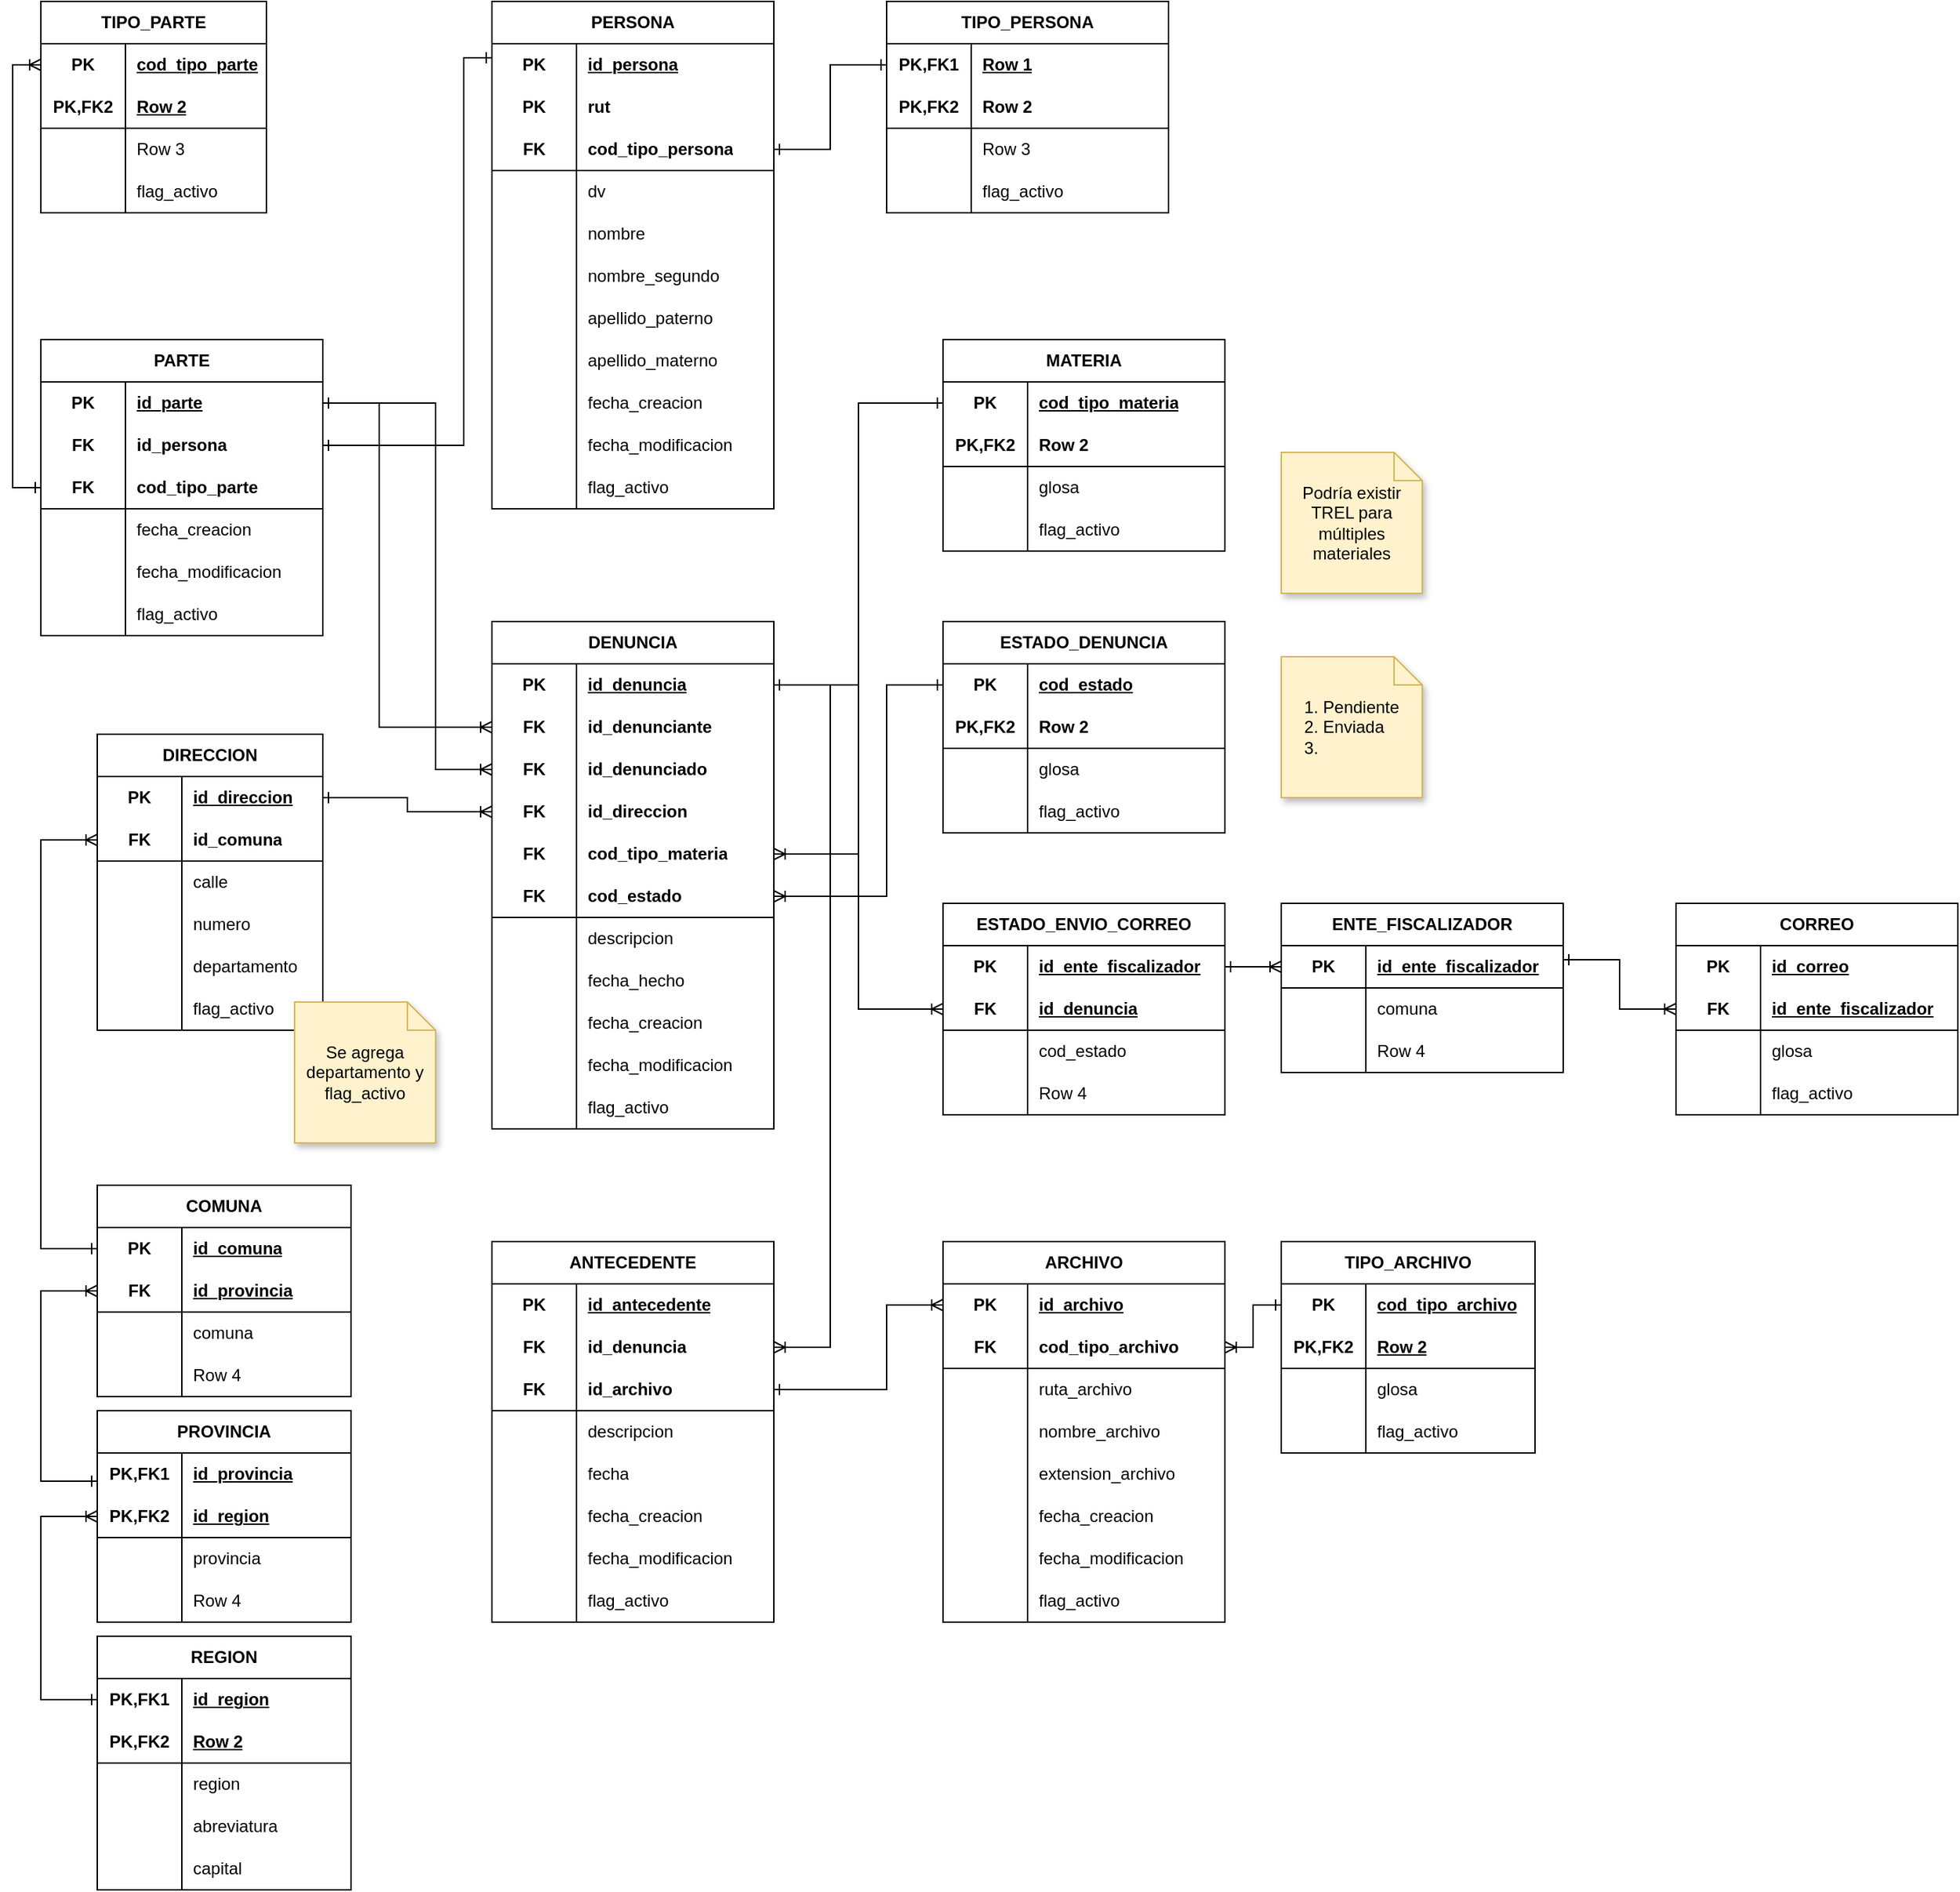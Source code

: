 <mxfile version="20.3.0" type="device"><diagram name="Page-1" id="CpqdUaT4-oj_t1N33Mlo"><mxGraphModel dx="1206" dy="769" grid="1" gridSize="10" guides="1" tooltips="1" connect="1" arrows="1" fold="1" page="1" pageScale="1" pageWidth="1100" pageHeight="850" math="0" shadow="0"><root><mxCell id="0"/><mxCell id="1" parent="0"/><mxCell id="QxJRPxMJet-DMWclTAMe-1" value="PARTE" style="shape=table;startSize=30;container=1;collapsible=1;childLayout=tableLayout;fixedRows=1;rowLines=0;fontStyle=1;align=center;resizeLast=1;html=1;whiteSpace=wrap;" parent="1" vertex="1"><mxGeometry x="40" y="280" width="200" height="210" as="geometry"/></mxCell><mxCell id="QxJRPxMJet-DMWclTAMe-2" value="" style="shape=tableRow;horizontal=0;startSize=0;swimlaneHead=0;swimlaneBody=0;fillColor=none;collapsible=0;dropTarget=0;points=[[0,0.5],[1,0.5]];portConstraint=eastwest;top=0;left=0;right=0;bottom=0;html=1;" parent="QxJRPxMJet-DMWclTAMe-1" vertex="1"><mxGeometry y="30" width="200" height="30" as="geometry"/></mxCell><mxCell id="QxJRPxMJet-DMWclTAMe-3" value="PK" style="shape=partialRectangle;connectable=0;fillColor=none;top=0;left=0;bottom=0;right=0;fontStyle=1;overflow=hidden;html=1;whiteSpace=wrap;" parent="QxJRPxMJet-DMWclTAMe-2" vertex="1"><mxGeometry width="60" height="30" as="geometry"><mxRectangle width="60" height="30" as="alternateBounds"/></mxGeometry></mxCell><mxCell id="QxJRPxMJet-DMWclTAMe-4" value="id_parte" style="shape=partialRectangle;connectable=0;fillColor=none;top=0;left=0;bottom=0;right=0;align=left;spacingLeft=6;fontStyle=5;overflow=hidden;html=1;whiteSpace=wrap;" parent="QxJRPxMJet-DMWclTAMe-2" vertex="1"><mxGeometry x="60" width="140" height="30" as="geometry"><mxRectangle width="140" height="30" as="alternateBounds"/></mxGeometry></mxCell><mxCell id="QxJRPxMJet-DMWclTAMe-193" value="" style="shape=tableRow;horizontal=0;startSize=0;swimlaneHead=0;swimlaneBody=0;fillColor=none;collapsible=0;dropTarget=0;points=[[0,0.5],[1,0.5]];portConstraint=eastwest;top=0;left=0;right=0;bottom=0;html=1;" parent="QxJRPxMJet-DMWclTAMe-1" vertex="1"><mxGeometry y="60" width="200" height="30" as="geometry"/></mxCell><mxCell id="QxJRPxMJet-DMWclTAMe-194" value="FK" style="shape=partialRectangle;connectable=0;fillColor=none;top=0;left=0;bottom=0;right=0;fontStyle=1;overflow=hidden;html=1;whiteSpace=wrap;" parent="QxJRPxMJet-DMWclTAMe-193" vertex="1"><mxGeometry width="60" height="30" as="geometry"><mxRectangle width="60" height="30" as="alternateBounds"/></mxGeometry></mxCell><mxCell id="QxJRPxMJet-DMWclTAMe-195" value="id_persona" style="shape=partialRectangle;connectable=0;fillColor=none;top=0;left=0;bottom=0;right=0;align=left;spacingLeft=6;fontStyle=1;overflow=hidden;html=1;whiteSpace=wrap;" parent="QxJRPxMJet-DMWclTAMe-193" vertex="1"><mxGeometry x="60" width="140" height="30" as="geometry"><mxRectangle width="140" height="30" as="alternateBounds"/></mxGeometry></mxCell><mxCell id="QxJRPxMJet-DMWclTAMe-5" value="" style="shape=tableRow;horizontal=0;startSize=0;swimlaneHead=0;swimlaneBody=0;fillColor=none;collapsible=0;dropTarget=0;points=[[0,0.5],[1,0.5]];portConstraint=eastwest;top=0;left=0;right=0;bottom=1;html=1;" parent="QxJRPxMJet-DMWclTAMe-1" vertex="1"><mxGeometry y="90" width="200" height="30" as="geometry"/></mxCell><mxCell id="QxJRPxMJet-DMWclTAMe-6" value="FK" style="shape=partialRectangle;connectable=0;fillColor=none;top=0;left=0;bottom=0;right=0;fontStyle=1;overflow=hidden;html=1;whiteSpace=wrap;" parent="QxJRPxMJet-DMWclTAMe-5" vertex="1"><mxGeometry width="60" height="30" as="geometry"><mxRectangle width="60" height="30" as="alternateBounds"/></mxGeometry></mxCell><mxCell id="QxJRPxMJet-DMWclTAMe-7" value="cod_tipo_parte" style="shape=partialRectangle;connectable=0;fillColor=none;top=0;left=0;bottom=0;right=0;align=left;spacingLeft=6;fontStyle=1;overflow=hidden;html=1;whiteSpace=wrap;" parent="QxJRPxMJet-DMWclTAMe-5" vertex="1"><mxGeometry x="60" width="140" height="30" as="geometry"><mxRectangle width="140" height="30" as="alternateBounds"/></mxGeometry></mxCell><mxCell id="QxJRPxMJet-DMWclTAMe-8" value="" style="shape=tableRow;horizontal=0;startSize=0;swimlaneHead=0;swimlaneBody=0;fillColor=none;collapsible=0;dropTarget=0;points=[[0,0.5],[1,0.5]];portConstraint=eastwest;top=0;left=0;right=0;bottom=0;html=1;" parent="QxJRPxMJet-DMWclTAMe-1" vertex="1"><mxGeometry y="120" width="200" height="30" as="geometry"/></mxCell><mxCell id="QxJRPxMJet-DMWclTAMe-9" value="" style="shape=partialRectangle;connectable=0;fillColor=none;top=0;left=0;bottom=0;right=0;editable=1;overflow=hidden;html=1;whiteSpace=wrap;" parent="QxJRPxMJet-DMWclTAMe-8" vertex="1"><mxGeometry width="60" height="30" as="geometry"><mxRectangle width="60" height="30" as="alternateBounds"/></mxGeometry></mxCell><mxCell id="QxJRPxMJet-DMWclTAMe-10" value="fecha_creacion" style="shape=partialRectangle;connectable=0;fillColor=none;top=0;left=0;bottom=0;right=0;align=left;spacingLeft=6;overflow=hidden;html=1;whiteSpace=wrap;" parent="QxJRPxMJet-DMWclTAMe-8" vertex="1"><mxGeometry x="60" width="140" height="30" as="geometry"><mxRectangle width="140" height="30" as="alternateBounds"/></mxGeometry></mxCell><mxCell id="QxJRPxMJet-DMWclTAMe-11" value="" style="shape=tableRow;horizontal=0;startSize=0;swimlaneHead=0;swimlaneBody=0;fillColor=none;collapsible=0;dropTarget=0;points=[[0,0.5],[1,0.5]];portConstraint=eastwest;top=0;left=0;right=0;bottom=0;html=1;" parent="QxJRPxMJet-DMWclTAMe-1" vertex="1"><mxGeometry y="150" width="200" height="30" as="geometry"/></mxCell><mxCell id="QxJRPxMJet-DMWclTAMe-12" value="" style="shape=partialRectangle;connectable=0;fillColor=none;top=0;left=0;bottom=0;right=0;editable=1;overflow=hidden;html=1;whiteSpace=wrap;" parent="QxJRPxMJet-DMWclTAMe-11" vertex="1"><mxGeometry width="60" height="30" as="geometry"><mxRectangle width="60" height="30" as="alternateBounds"/></mxGeometry></mxCell><mxCell id="QxJRPxMJet-DMWclTAMe-13" value="fecha_modificacion" style="shape=partialRectangle;connectable=0;fillColor=none;top=0;left=0;bottom=0;right=0;align=left;spacingLeft=6;overflow=hidden;html=1;whiteSpace=wrap;" parent="QxJRPxMJet-DMWclTAMe-11" vertex="1"><mxGeometry x="60" width="140" height="30" as="geometry"><mxRectangle width="140" height="30" as="alternateBounds"/></mxGeometry></mxCell><mxCell id="QxJRPxMJet-DMWclTAMe-315" value="" style="shape=tableRow;horizontal=0;startSize=0;swimlaneHead=0;swimlaneBody=0;fillColor=none;collapsible=0;dropTarget=0;points=[[0,0.5],[1,0.5]];portConstraint=eastwest;top=0;left=0;right=0;bottom=0;html=1;" parent="QxJRPxMJet-DMWclTAMe-1" vertex="1"><mxGeometry y="180" width="200" height="30" as="geometry"/></mxCell><mxCell id="QxJRPxMJet-DMWclTAMe-316" value="" style="shape=partialRectangle;connectable=0;fillColor=none;top=0;left=0;bottom=0;right=0;editable=1;overflow=hidden;html=1;whiteSpace=wrap;" parent="QxJRPxMJet-DMWclTAMe-315" vertex="1"><mxGeometry width="60" height="30" as="geometry"><mxRectangle width="60" height="30" as="alternateBounds"/></mxGeometry></mxCell><mxCell id="QxJRPxMJet-DMWclTAMe-317" value="flag_activo" style="shape=partialRectangle;connectable=0;fillColor=none;top=0;left=0;bottom=0;right=0;align=left;spacingLeft=6;overflow=hidden;html=1;whiteSpace=wrap;" parent="QxJRPxMJet-DMWclTAMe-315" vertex="1"><mxGeometry x="60" width="140" height="30" as="geometry"><mxRectangle width="140" height="30" as="alternateBounds"/></mxGeometry></mxCell><mxCell id="QxJRPxMJet-DMWclTAMe-27" value="PERSONA" style="shape=table;startSize=30;container=1;collapsible=1;childLayout=tableLayout;fixedRows=1;rowLines=0;fontStyle=1;align=center;resizeLast=1;html=1;whiteSpace=wrap;" parent="1" vertex="1"><mxGeometry x="360" y="40" width="200" height="360" as="geometry"/></mxCell><mxCell id="QxJRPxMJet-DMWclTAMe-28" value="" style="shape=tableRow;horizontal=0;startSize=0;swimlaneHead=0;swimlaneBody=0;fillColor=none;collapsible=0;dropTarget=0;points=[[0,0.5],[1,0.5]];portConstraint=eastwest;top=0;left=0;right=0;bottom=0;html=1;" parent="QxJRPxMJet-DMWclTAMe-27" vertex="1"><mxGeometry y="30" width="200" height="30" as="geometry"/></mxCell><mxCell id="QxJRPxMJet-DMWclTAMe-29" value="PK" style="shape=partialRectangle;connectable=0;fillColor=none;top=0;left=0;bottom=0;right=0;fontStyle=1;overflow=hidden;html=1;whiteSpace=wrap;" parent="QxJRPxMJet-DMWclTAMe-28" vertex="1"><mxGeometry width="60" height="30" as="geometry"><mxRectangle width="60" height="30" as="alternateBounds"/></mxGeometry></mxCell><mxCell id="QxJRPxMJet-DMWclTAMe-30" value="id_persona" style="shape=partialRectangle;connectable=0;fillColor=none;top=0;left=0;bottom=0;right=0;align=left;spacingLeft=6;fontStyle=5;overflow=hidden;html=1;whiteSpace=wrap;" parent="QxJRPxMJet-DMWclTAMe-28" vertex="1"><mxGeometry x="60" width="140" height="30" as="geometry"><mxRectangle width="140" height="30" as="alternateBounds"/></mxGeometry></mxCell><mxCell id="QxJRPxMJet-DMWclTAMe-288" value="" style="shape=tableRow;horizontal=0;startSize=0;swimlaneHead=0;swimlaneBody=0;fillColor=none;collapsible=0;dropTarget=0;points=[[0,0.5],[1,0.5]];portConstraint=eastwest;top=0;left=0;right=0;bottom=0;html=1;" parent="QxJRPxMJet-DMWclTAMe-27" vertex="1"><mxGeometry y="60" width="200" height="30" as="geometry"/></mxCell><mxCell id="QxJRPxMJet-DMWclTAMe-289" value="PK" style="shape=partialRectangle;connectable=0;fillColor=none;top=0;left=0;bottom=0;right=0;fontStyle=1;overflow=hidden;html=1;whiteSpace=wrap;" parent="QxJRPxMJet-DMWclTAMe-288" vertex="1"><mxGeometry width="60" height="30" as="geometry"><mxRectangle width="60" height="30" as="alternateBounds"/></mxGeometry></mxCell><mxCell id="QxJRPxMJet-DMWclTAMe-290" value="rut" style="shape=partialRectangle;connectable=0;fillColor=none;top=0;left=0;bottom=0;right=0;align=left;spacingLeft=6;fontStyle=1;overflow=hidden;html=1;whiteSpace=wrap;" parent="QxJRPxMJet-DMWclTAMe-288" vertex="1"><mxGeometry x="60" width="140" height="30" as="geometry"><mxRectangle width="140" height="30" as="alternateBounds"/></mxGeometry></mxCell><mxCell id="QxJRPxMJet-DMWclTAMe-31" value="" style="shape=tableRow;horizontal=0;startSize=0;swimlaneHead=0;swimlaneBody=0;fillColor=none;collapsible=0;dropTarget=0;points=[[0,0.5],[1,0.5]];portConstraint=eastwest;top=0;left=0;right=0;bottom=1;html=1;" parent="QxJRPxMJet-DMWclTAMe-27" vertex="1"><mxGeometry y="90" width="200" height="30" as="geometry"/></mxCell><mxCell id="QxJRPxMJet-DMWclTAMe-32" value="FK" style="shape=partialRectangle;connectable=0;fillColor=none;top=0;left=0;bottom=0;right=0;fontStyle=1;overflow=hidden;html=1;whiteSpace=wrap;" parent="QxJRPxMJet-DMWclTAMe-31" vertex="1"><mxGeometry width="60" height="30" as="geometry"><mxRectangle width="60" height="30" as="alternateBounds"/></mxGeometry></mxCell><mxCell id="QxJRPxMJet-DMWclTAMe-33" value="cod_tipo_persona" style="shape=partialRectangle;connectable=0;fillColor=none;top=0;left=0;bottom=0;right=0;align=left;spacingLeft=6;fontStyle=1;overflow=hidden;html=1;whiteSpace=wrap;" parent="QxJRPxMJet-DMWclTAMe-31" vertex="1"><mxGeometry x="60" width="140" height="30" as="geometry"><mxRectangle width="140" height="30" as="alternateBounds"/></mxGeometry></mxCell><mxCell id="QxJRPxMJet-DMWclTAMe-34" value="" style="shape=tableRow;horizontal=0;startSize=0;swimlaneHead=0;swimlaneBody=0;fillColor=none;collapsible=0;dropTarget=0;points=[[0,0.5],[1,0.5]];portConstraint=eastwest;top=0;left=0;right=0;bottom=0;html=1;" parent="QxJRPxMJet-DMWclTAMe-27" vertex="1"><mxGeometry y="120" width="200" height="30" as="geometry"/></mxCell><mxCell id="QxJRPxMJet-DMWclTAMe-35" value="" style="shape=partialRectangle;connectable=0;fillColor=none;top=0;left=0;bottom=0;right=0;editable=1;overflow=hidden;html=1;whiteSpace=wrap;" parent="QxJRPxMJet-DMWclTAMe-34" vertex="1"><mxGeometry width="60" height="30" as="geometry"><mxRectangle width="60" height="30" as="alternateBounds"/></mxGeometry></mxCell><mxCell id="QxJRPxMJet-DMWclTAMe-36" value="dv" style="shape=partialRectangle;connectable=0;fillColor=none;top=0;left=0;bottom=0;right=0;align=left;spacingLeft=6;overflow=hidden;html=1;whiteSpace=wrap;" parent="QxJRPxMJet-DMWclTAMe-34" vertex="1"><mxGeometry x="60" width="140" height="30" as="geometry"><mxRectangle width="140" height="30" as="alternateBounds"/></mxGeometry></mxCell><mxCell id="QxJRPxMJet-DMWclTAMe-37" value="" style="shape=tableRow;horizontal=0;startSize=0;swimlaneHead=0;swimlaneBody=0;fillColor=none;collapsible=0;dropTarget=0;points=[[0,0.5],[1,0.5]];portConstraint=eastwest;top=0;left=0;right=0;bottom=0;html=1;" parent="QxJRPxMJet-DMWclTAMe-27" vertex="1"><mxGeometry y="150" width="200" height="30" as="geometry"/></mxCell><mxCell id="QxJRPxMJet-DMWclTAMe-38" value="" style="shape=partialRectangle;connectable=0;fillColor=none;top=0;left=0;bottom=0;right=0;editable=1;overflow=hidden;html=1;whiteSpace=wrap;" parent="QxJRPxMJet-DMWclTAMe-37" vertex="1"><mxGeometry width="60" height="30" as="geometry"><mxRectangle width="60" height="30" as="alternateBounds"/></mxGeometry></mxCell><mxCell id="QxJRPxMJet-DMWclTAMe-39" value="nombre" style="shape=partialRectangle;connectable=0;fillColor=none;top=0;left=0;bottom=0;right=0;align=left;spacingLeft=6;overflow=hidden;html=1;whiteSpace=wrap;" parent="QxJRPxMJet-DMWclTAMe-37" vertex="1"><mxGeometry x="60" width="140" height="30" as="geometry"><mxRectangle width="140" height="30" as="alternateBounds"/></mxGeometry></mxCell><mxCell id="QxJRPxMJet-DMWclTAMe-291" value="" style="shape=tableRow;horizontal=0;startSize=0;swimlaneHead=0;swimlaneBody=0;fillColor=none;collapsible=0;dropTarget=0;points=[[0,0.5],[1,0.5]];portConstraint=eastwest;top=0;left=0;right=0;bottom=0;html=1;" parent="QxJRPxMJet-DMWclTAMe-27" vertex="1"><mxGeometry y="180" width="200" height="30" as="geometry"/></mxCell><mxCell id="QxJRPxMJet-DMWclTAMe-292" value="" style="shape=partialRectangle;connectable=0;fillColor=none;top=0;left=0;bottom=0;right=0;editable=1;overflow=hidden;html=1;whiteSpace=wrap;" parent="QxJRPxMJet-DMWclTAMe-291" vertex="1"><mxGeometry width="60" height="30" as="geometry"><mxRectangle width="60" height="30" as="alternateBounds"/></mxGeometry></mxCell><mxCell id="QxJRPxMJet-DMWclTAMe-293" value="nombre_segundo" style="shape=partialRectangle;connectable=0;fillColor=none;top=0;left=0;bottom=0;right=0;align=left;spacingLeft=6;overflow=hidden;html=1;whiteSpace=wrap;" parent="QxJRPxMJet-DMWclTAMe-291" vertex="1"><mxGeometry x="60" width="140" height="30" as="geometry"><mxRectangle width="140" height="30" as="alternateBounds"/></mxGeometry></mxCell><mxCell id="QxJRPxMJet-DMWclTAMe-294" value="" style="shape=tableRow;horizontal=0;startSize=0;swimlaneHead=0;swimlaneBody=0;fillColor=none;collapsible=0;dropTarget=0;points=[[0,0.5],[1,0.5]];portConstraint=eastwest;top=0;left=0;right=0;bottom=0;html=1;" parent="QxJRPxMJet-DMWclTAMe-27" vertex="1"><mxGeometry y="210" width="200" height="30" as="geometry"/></mxCell><mxCell id="QxJRPxMJet-DMWclTAMe-295" value="" style="shape=partialRectangle;connectable=0;fillColor=none;top=0;left=0;bottom=0;right=0;editable=1;overflow=hidden;html=1;whiteSpace=wrap;" parent="QxJRPxMJet-DMWclTAMe-294" vertex="1"><mxGeometry width="60" height="30" as="geometry"><mxRectangle width="60" height="30" as="alternateBounds"/></mxGeometry></mxCell><mxCell id="QxJRPxMJet-DMWclTAMe-296" value="apellido_paterno" style="shape=partialRectangle;connectable=0;fillColor=none;top=0;left=0;bottom=0;right=0;align=left;spacingLeft=6;overflow=hidden;html=1;whiteSpace=wrap;" parent="QxJRPxMJet-DMWclTAMe-294" vertex="1"><mxGeometry x="60" width="140" height="30" as="geometry"><mxRectangle width="140" height="30" as="alternateBounds"/></mxGeometry></mxCell><mxCell id="QxJRPxMJet-DMWclTAMe-297" value="" style="shape=tableRow;horizontal=0;startSize=0;swimlaneHead=0;swimlaneBody=0;fillColor=none;collapsible=0;dropTarget=0;points=[[0,0.5],[1,0.5]];portConstraint=eastwest;top=0;left=0;right=0;bottom=0;html=1;" parent="QxJRPxMJet-DMWclTAMe-27" vertex="1"><mxGeometry y="240" width="200" height="30" as="geometry"/></mxCell><mxCell id="QxJRPxMJet-DMWclTAMe-298" value="" style="shape=partialRectangle;connectable=0;fillColor=none;top=0;left=0;bottom=0;right=0;editable=1;overflow=hidden;html=1;whiteSpace=wrap;" parent="QxJRPxMJet-DMWclTAMe-297" vertex="1"><mxGeometry width="60" height="30" as="geometry"><mxRectangle width="60" height="30" as="alternateBounds"/></mxGeometry></mxCell><mxCell id="QxJRPxMJet-DMWclTAMe-299" value="apellido_materno" style="shape=partialRectangle;connectable=0;fillColor=none;top=0;left=0;bottom=0;right=0;align=left;spacingLeft=6;overflow=hidden;html=1;whiteSpace=wrap;" parent="QxJRPxMJet-DMWclTAMe-297" vertex="1"><mxGeometry x="60" width="140" height="30" as="geometry"><mxRectangle width="140" height="30" as="alternateBounds"/></mxGeometry></mxCell><mxCell id="QxJRPxMJet-DMWclTAMe-300" value="" style="shape=tableRow;horizontal=0;startSize=0;swimlaneHead=0;swimlaneBody=0;fillColor=none;collapsible=0;dropTarget=0;points=[[0,0.5],[1,0.5]];portConstraint=eastwest;top=0;left=0;right=0;bottom=0;html=1;" parent="QxJRPxMJet-DMWclTAMe-27" vertex="1"><mxGeometry y="270" width="200" height="30" as="geometry"/></mxCell><mxCell id="QxJRPxMJet-DMWclTAMe-301" value="" style="shape=partialRectangle;connectable=0;fillColor=none;top=0;left=0;bottom=0;right=0;editable=1;overflow=hidden;html=1;whiteSpace=wrap;" parent="QxJRPxMJet-DMWclTAMe-300" vertex="1"><mxGeometry width="60" height="30" as="geometry"><mxRectangle width="60" height="30" as="alternateBounds"/></mxGeometry></mxCell><mxCell id="QxJRPxMJet-DMWclTAMe-302" value="fecha_creacion" style="shape=partialRectangle;connectable=0;fillColor=none;top=0;left=0;bottom=0;right=0;align=left;spacingLeft=6;overflow=hidden;html=1;whiteSpace=wrap;" parent="QxJRPxMJet-DMWclTAMe-300" vertex="1"><mxGeometry x="60" width="140" height="30" as="geometry"><mxRectangle width="140" height="30" as="alternateBounds"/></mxGeometry></mxCell><mxCell id="QxJRPxMJet-DMWclTAMe-303" value="" style="shape=tableRow;horizontal=0;startSize=0;swimlaneHead=0;swimlaneBody=0;fillColor=none;collapsible=0;dropTarget=0;points=[[0,0.5],[1,0.5]];portConstraint=eastwest;top=0;left=0;right=0;bottom=0;html=1;" parent="QxJRPxMJet-DMWclTAMe-27" vertex="1"><mxGeometry y="300" width="200" height="30" as="geometry"/></mxCell><mxCell id="QxJRPxMJet-DMWclTAMe-304" value="" style="shape=partialRectangle;connectable=0;fillColor=none;top=0;left=0;bottom=0;right=0;editable=1;overflow=hidden;html=1;whiteSpace=wrap;" parent="QxJRPxMJet-DMWclTAMe-303" vertex="1"><mxGeometry width="60" height="30" as="geometry"><mxRectangle width="60" height="30" as="alternateBounds"/></mxGeometry></mxCell><mxCell id="QxJRPxMJet-DMWclTAMe-305" value="fecha_modificacion" style="shape=partialRectangle;connectable=0;fillColor=none;top=0;left=0;bottom=0;right=0;align=left;spacingLeft=6;overflow=hidden;html=1;whiteSpace=wrap;" parent="QxJRPxMJet-DMWclTAMe-303" vertex="1"><mxGeometry x="60" width="140" height="30" as="geometry"><mxRectangle width="140" height="30" as="alternateBounds"/></mxGeometry></mxCell><mxCell id="QxJRPxMJet-DMWclTAMe-306" value="" style="shape=tableRow;horizontal=0;startSize=0;swimlaneHead=0;swimlaneBody=0;fillColor=none;collapsible=0;dropTarget=0;points=[[0,0.5],[1,0.5]];portConstraint=eastwest;top=0;left=0;right=0;bottom=0;html=1;" parent="QxJRPxMJet-DMWclTAMe-27" vertex="1"><mxGeometry y="330" width="200" height="30" as="geometry"/></mxCell><mxCell id="QxJRPxMJet-DMWclTAMe-307" value="" style="shape=partialRectangle;connectable=0;fillColor=none;top=0;left=0;bottom=0;right=0;editable=1;overflow=hidden;html=1;whiteSpace=wrap;" parent="QxJRPxMJet-DMWclTAMe-306" vertex="1"><mxGeometry width="60" height="30" as="geometry"><mxRectangle width="60" height="30" as="alternateBounds"/></mxGeometry></mxCell><mxCell id="QxJRPxMJet-DMWclTAMe-308" value="flag_activo" style="shape=partialRectangle;connectable=0;fillColor=none;top=0;left=0;bottom=0;right=0;align=left;spacingLeft=6;overflow=hidden;html=1;whiteSpace=wrap;" parent="QxJRPxMJet-DMWclTAMe-306" vertex="1"><mxGeometry x="60" width="140" height="30" as="geometry"><mxRectangle width="140" height="30" as="alternateBounds"/></mxGeometry></mxCell><mxCell id="QxJRPxMJet-DMWclTAMe-40" value="DENUNCIA" style="shape=table;startSize=30;container=1;collapsible=1;childLayout=tableLayout;fixedRows=1;rowLines=0;fontStyle=1;align=center;resizeLast=1;html=1;whiteSpace=wrap;swimlaneLine=1;" parent="1" vertex="1"><mxGeometry x="360" y="480" width="200" height="360" as="geometry"/></mxCell><mxCell id="QxJRPxMJet-DMWclTAMe-41" value="" style="shape=tableRow;horizontal=0;startSize=0;swimlaneHead=0;swimlaneBody=0;fillColor=none;collapsible=0;dropTarget=0;points=[[0,0.5],[1,0.5]];portConstraint=eastwest;top=0;left=0;right=0;bottom=0;html=1;" parent="QxJRPxMJet-DMWclTAMe-40" vertex="1"><mxGeometry y="30" width="200" height="30" as="geometry"/></mxCell><mxCell id="QxJRPxMJet-DMWclTAMe-42" value="PK" style="shape=partialRectangle;connectable=0;fillColor=none;top=0;left=0;bottom=0;right=0;fontStyle=1;overflow=hidden;html=1;whiteSpace=wrap;" parent="QxJRPxMJet-DMWclTAMe-41" vertex="1"><mxGeometry width="60" height="30" as="geometry"><mxRectangle width="60" height="30" as="alternateBounds"/></mxGeometry></mxCell><mxCell id="QxJRPxMJet-DMWclTAMe-43" value="id_denuncia" style="shape=partialRectangle;connectable=0;fillColor=none;top=0;left=0;bottom=0;right=0;align=left;spacingLeft=6;fontStyle=5;overflow=hidden;html=1;whiteSpace=wrap;" parent="QxJRPxMJet-DMWclTAMe-41" vertex="1"><mxGeometry x="60" width="140" height="30" as="geometry"><mxRectangle width="140" height="30" as="alternateBounds"/></mxGeometry></mxCell><mxCell id="QxJRPxMJet-DMWclTAMe-186" value="" style="shape=tableRow;horizontal=0;startSize=0;swimlaneHead=0;swimlaneBody=0;fillColor=none;collapsible=0;dropTarget=0;points=[[0,0.5],[1,0.5]];portConstraint=eastwest;top=0;left=0;right=0;bottom=0;html=1;" parent="QxJRPxMJet-DMWclTAMe-40" vertex="1"><mxGeometry y="60" width="200" height="30" as="geometry"/></mxCell><mxCell id="QxJRPxMJet-DMWclTAMe-187" value="FK" style="shape=partialRectangle;connectable=0;fillColor=none;top=0;left=0;bottom=0;right=0;fontStyle=1;overflow=hidden;html=1;whiteSpace=wrap;" parent="QxJRPxMJet-DMWclTAMe-186" vertex="1"><mxGeometry width="60" height="30" as="geometry"><mxRectangle width="60" height="30" as="alternateBounds"/></mxGeometry></mxCell><mxCell id="QxJRPxMJet-DMWclTAMe-188" value="id_denunciante" style="shape=partialRectangle;connectable=0;fillColor=none;top=0;left=0;bottom=0;right=0;align=left;spacingLeft=6;fontStyle=1;overflow=hidden;html=1;whiteSpace=wrap;" parent="QxJRPxMJet-DMWclTAMe-186" vertex="1"><mxGeometry x="60" width="140" height="30" as="geometry"><mxRectangle width="140" height="30" as="alternateBounds"/></mxGeometry></mxCell><mxCell id="QxJRPxMJet-DMWclTAMe-207" value="" style="shape=tableRow;horizontal=0;startSize=0;swimlaneHead=0;swimlaneBody=0;fillColor=none;collapsible=0;dropTarget=0;points=[[0,0.5],[1,0.5]];portConstraint=eastwest;top=0;left=0;right=0;bottom=0;html=1;" parent="QxJRPxMJet-DMWclTAMe-40" vertex="1"><mxGeometry y="90" width="200" height="30" as="geometry"/></mxCell><mxCell id="QxJRPxMJet-DMWclTAMe-208" value="FK" style="shape=partialRectangle;connectable=0;fillColor=none;top=0;left=0;bottom=0;right=0;fontStyle=1;overflow=hidden;html=1;whiteSpace=wrap;" parent="QxJRPxMJet-DMWclTAMe-207" vertex="1"><mxGeometry width="60" height="30" as="geometry"><mxRectangle width="60" height="30" as="alternateBounds"/></mxGeometry></mxCell><mxCell id="QxJRPxMJet-DMWclTAMe-209" value="id_denunciado" style="shape=partialRectangle;connectable=0;fillColor=none;top=0;left=0;bottom=0;right=0;align=left;spacingLeft=6;fontStyle=1;overflow=hidden;html=1;whiteSpace=wrap;" parent="QxJRPxMJet-DMWclTAMe-207" vertex="1"><mxGeometry x="60" width="140" height="30" as="geometry"><mxRectangle width="140" height="30" as="alternateBounds"/></mxGeometry></mxCell><mxCell id="QxJRPxMJet-DMWclTAMe-214" value="" style="shape=tableRow;horizontal=0;startSize=0;swimlaneHead=0;swimlaneBody=0;fillColor=none;collapsible=0;dropTarget=0;points=[[0,0.5],[1,0.5]];portConstraint=eastwest;top=0;left=0;right=0;bottom=0;html=1;swimlaneLine=1;" parent="QxJRPxMJet-DMWclTAMe-40" vertex="1"><mxGeometry y="120" width="200" height="30" as="geometry"/></mxCell><mxCell id="QxJRPxMJet-DMWclTAMe-215" value="FK" style="shape=partialRectangle;connectable=0;fillColor=none;top=0;left=0;bottom=0;right=0;fontStyle=1;overflow=hidden;html=1;whiteSpace=wrap;" parent="QxJRPxMJet-DMWclTAMe-214" vertex="1"><mxGeometry width="60" height="30" as="geometry"><mxRectangle width="60" height="30" as="alternateBounds"/></mxGeometry></mxCell><mxCell id="QxJRPxMJet-DMWclTAMe-216" value="id_direccion" style="shape=partialRectangle;connectable=0;fillColor=none;top=0;left=0;bottom=0;right=0;align=left;spacingLeft=6;fontStyle=1;overflow=hidden;html=1;whiteSpace=wrap;" parent="QxJRPxMJet-DMWclTAMe-214" vertex="1"><mxGeometry x="60" width="140" height="30" as="geometry"><mxRectangle width="140" height="30" as="alternateBounds"/></mxGeometry></mxCell><mxCell id="QxJRPxMJet-DMWclTAMe-232" value="" style="shape=tableRow;horizontal=0;startSize=0;swimlaneHead=0;swimlaneBody=0;fillColor=none;collapsible=0;dropTarget=0;points=[[0,0.5],[1,0.5]];portConstraint=eastwest;top=0;left=0;right=0;bottom=0;html=1;swimlaneLine=1;" parent="QxJRPxMJet-DMWclTAMe-40" vertex="1"><mxGeometry y="150" width="200" height="30" as="geometry"/></mxCell><mxCell id="QxJRPxMJet-DMWclTAMe-233" value="FK" style="shape=partialRectangle;connectable=0;fillColor=none;top=0;left=0;bottom=0;right=0;fontStyle=1;overflow=hidden;html=1;whiteSpace=wrap;" parent="QxJRPxMJet-DMWclTAMe-232" vertex="1"><mxGeometry width="60" height="30" as="geometry"><mxRectangle width="60" height="30" as="alternateBounds"/></mxGeometry></mxCell><mxCell id="QxJRPxMJet-DMWclTAMe-234" value="cod_tipo_materia" style="shape=partialRectangle;connectable=0;fillColor=none;top=0;left=0;bottom=0;right=0;align=left;spacingLeft=6;fontStyle=1;overflow=hidden;html=1;whiteSpace=wrap;" parent="QxJRPxMJet-DMWclTAMe-232" vertex="1"><mxGeometry x="60" width="140" height="30" as="geometry"><mxRectangle width="140" height="30" as="alternateBounds"/></mxGeometry></mxCell><mxCell id="QxJRPxMJet-DMWclTAMe-183" value="" style="shape=tableRow;horizontal=0;startSize=0;swimlaneHead=0;swimlaneBody=0;fillColor=none;collapsible=0;dropTarget=0;points=[[0,0.5],[1,0.5]];portConstraint=eastwest;top=0;left=0;right=0;bottom=1;html=1;strokeColor=inherit;swimlaneLine=0;" parent="QxJRPxMJet-DMWclTAMe-40" vertex="1"><mxGeometry y="180" width="200" height="30" as="geometry"/></mxCell><mxCell id="QxJRPxMJet-DMWclTAMe-184" value="FK" style="shape=partialRectangle;connectable=0;fillColor=none;top=0;left=0;bottom=0;right=0;fontStyle=1;overflow=hidden;html=1;whiteSpace=wrap;strokeColor=inherit;" parent="QxJRPxMJet-DMWclTAMe-183" vertex="1"><mxGeometry width="60" height="30" as="geometry"><mxRectangle width="60" height="30" as="alternateBounds"/></mxGeometry></mxCell><mxCell id="QxJRPxMJet-DMWclTAMe-185" value="cod_estado" style="shape=partialRectangle;connectable=0;fillColor=none;top=0;left=0;bottom=0;right=0;align=left;spacingLeft=6;fontStyle=1;overflow=hidden;html=1;whiteSpace=wrap;strokeColor=inherit;" parent="QxJRPxMJet-DMWclTAMe-183" vertex="1"><mxGeometry x="60" width="140" height="30" as="geometry"><mxRectangle width="140" height="30" as="alternateBounds"/></mxGeometry></mxCell><mxCell id="QxJRPxMJet-DMWclTAMe-223" value="" style="shape=tableRow;horizontal=0;startSize=0;swimlaneHead=0;swimlaneBody=0;fillColor=none;collapsible=0;dropTarget=0;points=[[0,0.5],[1,0.5]];portConstraint=eastwest;top=0;left=0;right=0;bottom=0;html=1;" parent="QxJRPxMJet-DMWclTAMe-40" vertex="1"><mxGeometry y="210" width="200" height="30" as="geometry"/></mxCell><mxCell id="QxJRPxMJet-DMWclTAMe-224" value="" style="shape=partialRectangle;connectable=0;fillColor=none;top=0;left=0;bottom=0;right=0;editable=1;overflow=hidden;html=1;whiteSpace=wrap;" parent="QxJRPxMJet-DMWclTAMe-223" vertex="1"><mxGeometry width="60" height="30" as="geometry"><mxRectangle width="60" height="30" as="alternateBounds"/></mxGeometry></mxCell><mxCell id="QxJRPxMJet-DMWclTAMe-225" value="descripcion" style="shape=partialRectangle;connectable=0;fillColor=none;top=0;left=0;bottom=0;right=0;align=left;spacingLeft=6;overflow=hidden;html=1;whiteSpace=wrap;" parent="QxJRPxMJet-DMWclTAMe-223" vertex="1"><mxGeometry x="60" width="140" height="30" as="geometry"><mxRectangle width="140" height="30" as="alternateBounds"/></mxGeometry></mxCell><mxCell id="QxJRPxMJet-DMWclTAMe-47" value="" style="shape=tableRow;horizontal=0;startSize=0;swimlaneHead=0;swimlaneBody=0;fillColor=none;collapsible=0;dropTarget=0;points=[[0,0.5],[1,0.5]];portConstraint=eastwest;top=0;left=0;right=0;bottom=0;html=1;" parent="QxJRPxMJet-DMWclTAMe-40" vertex="1"><mxGeometry y="240" width="200" height="30" as="geometry"/></mxCell><mxCell id="QxJRPxMJet-DMWclTAMe-48" value="" style="shape=partialRectangle;connectable=0;fillColor=none;top=0;left=0;bottom=0;right=0;editable=1;overflow=hidden;html=1;whiteSpace=wrap;" parent="QxJRPxMJet-DMWclTAMe-47" vertex="1"><mxGeometry width="60" height="30" as="geometry"><mxRectangle width="60" height="30" as="alternateBounds"/></mxGeometry></mxCell><mxCell id="QxJRPxMJet-DMWclTAMe-49" value="fecha_hecho" style="shape=partialRectangle;connectable=0;fillColor=none;top=0;left=0;bottom=0;right=0;align=left;spacingLeft=6;overflow=hidden;html=1;whiteSpace=wrap;" parent="QxJRPxMJet-DMWclTAMe-47" vertex="1"><mxGeometry x="60" width="140" height="30" as="geometry"><mxRectangle width="140" height="30" as="alternateBounds"/></mxGeometry></mxCell><mxCell id="QxJRPxMJet-DMWclTAMe-50" value="" style="shape=tableRow;horizontal=0;startSize=0;swimlaneHead=0;swimlaneBody=0;fillColor=none;collapsible=0;dropTarget=0;points=[[0,0.5],[1,0.5]];portConstraint=eastwest;top=0;left=0;right=0;bottom=0;html=1;" parent="QxJRPxMJet-DMWclTAMe-40" vertex="1"><mxGeometry y="270" width="200" height="30" as="geometry"/></mxCell><mxCell id="QxJRPxMJet-DMWclTAMe-51" value="" style="shape=partialRectangle;connectable=0;fillColor=none;top=0;left=0;bottom=0;right=0;editable=1;overflow=hidden;html=1;whiteSpace=wrap;" parent="QxJRPxMJet-DMWclTAMe-50" vertex="1"><mxGeometry width="60" height="30" as="geometry"><mxRectangle width="60" height="30" as="alternateBounds"/></mxGeometry></mxCell><mxCell id="QxJRPxMJet-DMWclTAMe-52" value="fecha_creacion" style="shape=partialRectangle;connectable=0;fillColor=none;top=0;left=0;bottom=0;right=0;align=left;spacingLeft=6;overflow=hidden;html=1;whiteSpace=wrap;" parent="QxJRPxMJet-DMWclTAMe-50" vertex="1"><mxGeometry x="60" width="140" height="30" as="geometry"><mxRectangle width="140" height="30" as="alternateBounds"/></mxGeometry></mxCell><mxCell id="QxJRPxMJet-DMWclTAMe-220" value="" style="shape=tableRow;horizontal=0;startSize=0;swimlaneHead=0;swimlaneBody=0;fillColor=none;collapsible=0;dropTarget=0;points=[[0,0.5],[1,0.5]];portConstraint=eastwest;top=0;left=0;right=0;bottom=0;html=1;" parent="QxJRPxMJet-DMWclTAMe-40" vertex="1"><mxGeometry y="300" width="200" height="30" as="geometry"/></mxCell><mxCell id="QxJRPxMJet-DMWclTAMe-221" value="" style="shape=partialRectangle;connectable=0;fillColor=none;top=0;left=0;bottom=0;right=0;editable=1;overflow=hidden;html=1;whiteSpace=wrap;" parent="QxJRPxMJet-DMWclTAMe-220" vertex="1"><mxGeometry width="60" height="30" as="geometry"><mxRectangle width="60" height="30" as="alternateBounds"/></mxGeometry></mxCell><mxCell id="QxJRPxMJet-DMWclTAMe-222" value="fecha_modificacion" style="shape=partialRectangle;connectable=0;fillColor=none;top=0;left=0;bottom=0;right=0;align=left;spacingLeft=6;overflow=hidden;html=1;whiteSpace=wrap;" parent="QxJRPxMJet-DMWclTAMe-220" vertex="1"><mxGeometry x="60" width="140" height="30" as="geometry"><mxRectangle width="140" height="30" as="alternateBounds"/></mxGeometry></mxCell><mxCell id="QxJRPxMJet-DMWclTAMe-282" value="" style="shape=tableRow;horizontal=0;startSize=0;swimlaneHead=0;swimlaneBody=0;fillColor=none;collapsible=0;dropTarget=0;points=[[0,0.5],[1,0.5]];portConstraint=eastwest;top=0;left=0;right=0;bottom=0;html=1;" parent="QxJRPxMJet-DMWclTAMe-40" vertex="1"><mxGeometry y="330" width="200" height="30" as="geometry"/></mxCell><mxCell id="QxJRPxMJet-DMWclTAMe-283" value="" style="shape=partialRectangle;connectable=0;fillColor=none;top=0;left=0;bottom=0;right=0;editable=1;overflow=hidden;html=1;whiteSpace=wrap;" parent="QxJRPxMJet-DMWclTAMe-282" vertex="1"><mxGeometry width="60" height="30" as="geometry"><mxRectangle width="60" height="30" as="alternateBounds"/></mxGeometry></mxCell><mxCell id="QxJRPxMJet-DMWclTAMe-284" value="flag_activo" style="shape=partialRectangle;connectable=0;fillColor=none;top=0;left=0;bottom=0;right=0;align=left;spacingLeft=6;overflow=hidden;html=1;whiteSpace=wrap;" parent="QxJRPxMJet-DMWclTAMe-282" vertex="1"><mxGeometry x="60" width="140" height="30" as="geometry"><mxRectangle width="140" height="30" as="alternateBounds"/></mxGeometry></mxCell><mxCell id="QxJRPxMJet-DMWclTAMe-53" value="DIRECCION" style="shape=table;startSize=30;container=1;collapsible=1;childLayout=tableLayout;fixedRows=1;rowLines=0;fontStyle=1;align=center;resizeLast=1;html=1;whiteSpace=wrap;" parent="1" vertex="1"><mxGeometry x="80" y="560" width="160" height="210" as="geometry"/></mxCell><mxCell id="QxJRPxMJet-DMWclTAMe-54" value="" style="shape=tableRow;horizontal=0;startSize=0;swimlaneHead=0;swimlaneBody=0;fillColor=none;collapsible=0;dropTarget=0;points=[[0,0.5],[1,0.5]];portConstraint=eastwest;top=0;left=0;right=0;bottom=0;html=1;" parent="QxJRPxMJet-DMWclTAMe-53" vertex="1"><mxGeometry y="30" width="160" height="30" as="geometry"/></mxCell><mxCell id="QxJRPxMJet-DMWclTAMe-55" value="PK" style="shape=partialRectangle;connectable=0;fillColor=none;top=0;left=0;bottom=0;right=0;fontStyle=1;overflow=hidden;html=1;whiteSpace=wrap;" parent="QxJRPxMJet-DMWclTAMe-54" vertex="1"><mxGeometry width="60" height="30" as="geometry"><mxRectangle width="60" height="30" as="alternateBounds"/></mxGeometry></mxCell><mxCell id="QxJRPxMJet-DMWclTAMe-56" value="id_direccion" style="shape=partialRectangle;connectable=0;fillColor=none;top=0;left=0;bottom=0;right=0;align=left;spacingLeft=6;fontStyle=5;overflow=hidden;html=1;whiteSpace=wrap;" parent="QxJRPxMJet-DMWclTAMe-54" vertex="1"><mxGeometry x="60" width="100" height="30" as="geometry"><mxRectangle width="100" height="30" as="alternateBounds"/></mxGeometry></mxCell><mxCell id="QxJRPxMJet-DMWclTAMe-57" value="" style="shape=tableRow;horizontal=0;startSize=0;swimlaneHead=0;swimlaneBody=0;fillColor=none;collapsible=0;dropTarget=0;points=[[0,0.5],[1,0.5]];portConstraint=eastwest;top=0;left=0;right=0;bottom=1;html=1;" parent="QxJRPxMJet-DMWclTAMe-53" vertex="1"><mxGeometry y="60" width="160" height="30" as="geometry"/></mxCell><mxCell id="QxJRPxMJet-DMWclTAMe-58" value="FK" style="shape=partialRectangle;connectable=0;fillColor=none;top=0;left=0;bottom=0;right=0;fontStyle=1;overflow=hidden;html=1;whiteSpace=wrap;" parent="QxJRPxMJet-DMWclTAMe-57" vertex="1"><mxGeometry width="60" height="30" as="geometry"><mxRectangle width="60" height="30" as="alternateBounds"/></mxGeometry></mxCell><mxCell id="QxJRPxMJet-DMWclTAMe-59" value="id_comuna" style="shape=partialRectangle;connectable=0;fillColor=none;top=0;left=0;bottom=0;right=0;align=left;spacingLeft=6;fontStyle=1;overflow=hidden;html=1;whiteSpace=wrap;" parent="QxJRPxMJet-DMWclTAMe-57" vertex="1"><mxGeometry x="60" width="100" height="30" as="geometry"><mxRectangle width="100" height="30" as="alternateBounds"/></mxGeometry></mxCell><mxCell id="QxJRPxMJet-DMWclTAMe-60" value="" style="shape=tableRow;horizontal=0;startSize=0;swimlaneHead=0;swimlaneBody=0;fillColor=none;collapsible=0;dropTarget=0;points=[[0,0.5],[1,0.5]];portConstraint=eastwest;top=0;left=0;right=0;bottom=0;html=1;" parent="QxJRPxMJet-DMWclTAMe-53" vertex="1"><mxGeometry y="90" width="160" height="30" as="geometry"/></mxCell><mxCell id="QxJRPxMJet-DMWclTAMe-61" value="" style="shape=partialRectangle;connectable=0;fillColor=none;top=0;left=0;bottom=0;right=0;editable=1;overflow=hidden;html=1;whiteSpace=wrap;" parent="QxJRPxMJet-DMWclTAMe-60" vertex="1"><mxGeometry width="60" height="30" as="geometry"><mxRectangle width="60" height="30" as="alternateBounds"/></mxGeometry></mxCell><mxCell id="QxJRPxMJet-DMWclTAMe-62" value="calle" style="shape=partialRectangle;connectable=0;fillColor=none;top=0;left=0;bottom=0;right=0;align=left;spacingLeft=6;overflow=hidden;html=1;whiteSpace=wrap;" parent="QxJRPxMJet-DMWclTAMe-60" vertex="1"><mxGeometry x="60" width="100" height="30" as="geometry"><mxRectangle width="100" height="30" as="alternateBounds"/></mxGeometry></mxCell><mxCell id="QxJRPxMJet-DMWclTAMe-63" value="" style="shape=tableRow;horizontal=0;startSize=0;swimlaneHead=0;swimlaneBody=0;fillColor=none;collapsible=0;dropTarget=0;points=[[0,0.5],[1,0.5]];portConstraint=eastwest;top=0;left=0;right=0;bottom=0;html=1;" parent="QxJRPxMJet-DMWclTAMe-53" vertex="1"><mxGeometry y="120" width="160" height="30" as="geometry"/></mxCell><mxCell id="QxJRPxMJet-DMWclTAMe-64" value="" style="shape=partialRectangle;connectable=0;fillColor=none;top=0;left=0;bottom=0;right=0;editable=1;overflow=hidden;html=1;whiteSpace=wrap;" parent="QxJRPxMJet-DMWclTAMe-63" vertex="1"><mxGeometry width="60" height="30" as="geometry"><mxRectangle width="60" height="30" as="alternateBounds"/></mxGeometry></mxCell><mxCell id="QxJRPxMJet-DMWclTAMe-65" value="numero" style="shape=partialRectangle;connectable=0;fillColor=none;top=0;left=0;bottom=0;right=0;align=left;spacingLeft=6;overflow=hidden;html=1;whiteSpace=wrap;" parent="QxJRPxMJet-DMWclTAMe-63" vertex="1"><mxGeometry x="60" width="100" height="30" as="geometry"><mxRectangle width="100" height="30" as="alternateBounds"/></mxGeometry></mxCell><mxCell id="QxJRPxMJet-DMWclTAMe-249" value="" style="shape=tableRow;horizontal=0;startSize=0;swimlaneHead=0;swimlaneBody=0;fillColor=none;collapsible=0;dropTarget=0;points=[[0,0.5],[1,0.5]];portConstraint=eastwest;top=0;left=0;right=0;bottom=0;html=1;" parent="QxJRPxMJet-DMWclTAMe-53" vertex="1"><mxGeometry y="150" width="160" height="30" as="geometry"/></mxCell><mxCell id="QxJRPxMJet-DMWclTAMe-250" value="" style="shape=partialRectangle;connectable=0;fillColor=none;top=0;left=0;bottom=0;right=0;editable=1;overflow=hidden;html=1;whiteSpace=wrap;" parent="QxJRPxMJet-DMWclTAMe-249" vertex="1"><mxGeometry width="60" height="30" as="geometry"><mxRectangle width="60" height="30" as="alternateBounds"/></mxGeometry></mxCell><mxCell id="QxJRPxMJet-DMWclTAMe-251" value="departamento" style="shape=partialRectangle;connectable=0;fillColor=none;top=0;left=0;bottom=0;right=0;align=left;spacingLeft=6;overflow=hidden;html=1;whiteSpace=wrap;" parent="QxJRPxMJet-DMWclTAMe-249" vertex="1"><mxGeometry x="60" width="100" height="30" as="geometry"><mxRectangle width="100" height="30" as="alternateBounds"/></mxGeometry></mxCell><mxCell id="QxJRPxMJet-DMWclTAMe-252" value="" style="shape=tableRow;horizontal=0;startSize=0;swimlaneHead=0;swimlaneBody=0;fillColor=none;collapsible=0;dropTarget=0;points=[[0,0.5],[1,0.5]];portConstraint=eastwest;top=0;left=0;right=0;bottom=0;html=1;" parent="QxJRPxMJet-DMWclTAMe-53" vertex="1"><mxGeometry y="180" width="160" height="30" as="geometry"/></mxCell><mxCell id="QxJRPxMJet-DMWclTAMe-253" value="" style="shape=partialRectangle;connectable=0;fillColor=none;top=0;left=0;bottom=0;right=0;editable=1;overflow=hidden;html=1;whiteSpace=wrap;" parent="QxJRPxMJet-DMWclTAMe-252" vertex="1"><mxGeometry width="60" height="30" as="geometry"><mxRectangle width="60" height="30" as="alternateBounds"/></mxGeometry></mxCell><mxCell id="QxJRPxMJet-DMWclTAMe-254" value="flag_activo" style="shape=partialRectangle;connectable=0;fillColor=none;top=0;left=0;bottom=0;right=0;align=left;spacingLeft=6;overflow=hidden;html=1;whiteSpace=wrap;" parent="QxJRPxMJet-DMWclTAMe-252" vertex="1"><mxGeometry x="60" width="100" height="30" as="geometry"><mxRectangle width="100" height="30" as="alternateBounds"/></mxGeometry></mxCell><mxCell id="QxJRPxMJet-DMWclTAMe-66" value="COMUNA" style="shape=table;startSize=30;container=1;collapsible=1;childLayout=tableLayout;fixedRows=1;rowLines=0;fontStyle=1;align=center;resizeLast=1;html=1;whiteSpace=wrap;" parent="1" vertex="1"><mxGeometry x="80" y="880" width="180" height="150" as="geometry"/></mxCell><mxCell id="QxJRPxMJet-DMWclTAMe-67" value="" style="shape=tableRow;horizontal=0;startSize=0;swimlaneHead=0;swimlaneBody=0;fillColor=none;collapsible=0;dropTarget=0;points=[[0,0.5],[1,0.5]];portConstraint=eastwest;top=0;left=0;right=0;bottom=0;html=1;" parent="QxJRPxMJet-DMWclTAMe-66" vertex="1"><mxGeometry y="30" width="180" height="30" as="geometry"/></mxCell><mxCell id="QxJRPxMJet-DMWclTAMe-68" value="PK" style="shape=partialRectangle;connectable=0;fillColor=none;top=0;left=0;bottom=0;right=0;fontStyle=1;overflow=hidden;html=1;whiteSpace=wrap;" parent="QxJRPxMJet-DMWclTAMe-67" vertex="1"><mxGeometry width="60" height="30" as="geometry"><mxRectangle width="60" height="30" as="alternateBounds"/></mxGeometry></mxCell><mxCell id="QxJRPxMJet-DMWclTAMe-69" value="id_comuna" style="shape=partialRectangle;connectable=0;fillColor=none;top=0;left=0;bottom=0;right=0;align=left;spacingLeft=6;fontStyle=5;overflow=hidden;html=1;whiteSpace=wrap;" parent="QxJRPxMJet-DMWclTAMe-67" vertex="1"><mxGeometry x="60" width="120" height="30" as="geometry"><mxRectangle width="120" height="30" as="alternateBounds"/></mxGeometry></mxCell><mxCell id="QxJRPxMJet-DMWclTAMe-70" value="" style="shape=tableRow;horizontal=0;startSize=0;swimlaneHead=0;swimlaneBody=0;fillColor=none;collapsible=0;dropTarget=0;points=[[0,0.5],[1,0.5]];portConstraint=eastwest;top=0;left=0;right=0;bottom=1;html=1;" parent="QxJRPxMJet-DMWclTAMe-66" vertex="1"><mxGeometry y="60" width="180" height="30" as="geometry"/></mxCell><mxCell id="QxJRPxMJet-DMWclTAMe-71" value="FK" style="shape=partialRectangle;connectable=0;fillColor=none;top=0;left=0;bottom=0;right=0;fontStyle=1;overflow=hidden;html=1;whiteSpace=wrap;" parent="QxJRPxMJet-DMWclTAMe-70" vertex="1"><mxGeometry width="60" height="30" as="geometry"><mxRectangle width="60" height="30" as="alternateBounds"/></mxGeometry></mxCell><mxCell id="QxJRPxMJet-DMWclTAMe-72" value="id_provincia" style="shape=partialRectangle;connectable=0;fillColor=none;top=0;left=0;bottom=0;right=0;align=left;spacingLeft=6;fontStyle=5;overflow=hidden;html=1;whiteSpace=wrap;" parent="QxJRPxMJet-DMWclTAMe-70" vertex="1"><mxGeometry x="60" width="120" height="30" as="geometry"><mxRectangle width="120" height="30" as="alternateBounds"/></mxGeometry></mxCell><mxCell id="QxJRPxMJet-DMWclTAMe-73" value="" style="shape=tableRow;horizontal=0;startSize=0;swimlaneHead=0;swimlaneBody=0;fillColor=none;collapsible=0;dropTarget=0;points=[[0,0.5],[1,0.5]];portConstraint=eastwest;top=0;left=0;right=0;bottom=0;html=1;" parent="QxJRPxMJet-DMWclTAMe-66" vertex="1"><mxGeometry y="90" width="180" height="30" as="geometry"/></mxCell><mxCell id="QxJRPxMJet-DMWclTAMe-74" value="" style="shape=partialRectangle;connectable=0;fillColor=none;top=0;left=0;bottom=0;right=0;editable=1;overflow=hidden;html=1;whiteSpace=wrap;" parent="QxJRPxMJet-DMWclTAMe-73" vertex="1"><mxGeometry width="60" height="30" as="geometry"><mxRectangle width="60" height="30" as="alternateBounds"/></mxGeometry></mxCell><mxCell id="QxJRPxMJet-DMWclTAMe-75" value="comuna" style="shape=partialRectangle;connectable=0;fillColor=none;top=0;left=0;bottom=0;right=0;align=left;spacingLeft=6;overflow=hidden;html=1;whiteSpace=wrap;" parent="QxJRPxMJet-DMWclTAMe-73" vertex="1"><mxGeometry x="60" width="120" height="30" as="geometry"><mxRectangle width="120" height="30" as="alternateBounds"/></mxGeometry></mxCell><mxCell id="QxJRPxMJet-DMWclTAMe-76" value="" style="shape=tableRow;horizontal=0;startSize=0;swimlaneHead=0;swimlaneBody=0;fillColor=none;collapsible=0;dropTarget=0;points=[[0,0.5],[1,0.5]];portConstraint=eastwest;top=0;left=0;right=0;bottom=0;html=1;" parent="QxJRPxMJet-DMWclTAMe-66" vertex="1"><mxGeometry y="120" width="180" height="30" as="geometry"/></mxCell><mxCell id="QxJRPxMJet-DMWclTAMe-77" value="" style="shape=partialRectangle;connectable=0;fillColor=none;top=0;left=0;bottom=0;right=0;editable=1;overflow=hidden;html=1;whiteSpace=wrap;" parent="QxJRPxMJet-DMWclTAMe-76" vertex="1"><mxGeometry width="60" height="30" as="geometry"><mxRectangle width="60" height="30" as="alternateBounds"/></mxGeometry></mxCell><mxCell id="QxJRPxMJet-DMWclTAMe-78" value="Row 4" style="shape=partialRectangle;connectable=0;fillColor=none;top=0;left=0;bottom=0;right=0;align=left;spacingLeft=6;overflow=hidden;html=1;whiteSpace=wrap;" parent="QxJRPxMJet-DMWclTAMe-76" vertex="1"><mxGeometry x="60" width="120" height="30" as="geometry"><mxRectangle width="120" height="30" as="alternateBounds"/></mxGeometry></mxCell><mxCell id="QxJRPxMJet-DMWclTAMe-79" value="REGION" style="shape=table;startSize=30;container=1;collapsible=1;childLayout=tableLayout;fixedRows=1;rowLines=0;fontStyle=1;align=center;resizeLast=1;html=1;whiteSpace=wrap;" parent="1" vertex="1"><mxGeometry x="80" y="1200" width="180" height="180" as="geometry"/></mxCell><mxCell id="QxJRPxMJet-DMWclTAMe-80" value="" style="shape=tableRow;horizontal=0;startSize=0;swimlaneHead=0;swimlaneBody=0;fillColor=none;collapsible=0;dropTarget=0;points=[[0,0.5],[1,0.5]];portConstraint=eastwest;top=0;left=0;right=0;bottom=0;html=1;" parent="QxJRPxMJet-DMWclTAMe-79" vertex="1"><mxGeometry y="30" width="180" height="30" as="geometry"/></mxCell><mxCell id="QxJRPxMJet-DMWclTAMe-81" value="PK,FK1" style="shape=partialRectangle;connectable=0;fillColor=none;top=0;left=0;bottom=0;right=0;fontStyle=1;overflow=hidden;html=1;whiteSpace=wrap;" parent="QxJRPxMJet-DMWclTAMe-80" vertex="1"><mxGeometry width="60" height="30" as="geometry"><mxRectangle width="60" height="30" as="alternateBounds"/></mxGeometry></mxCell><mxCell id="QxJRPxMJet-DMWclTAMe-82" value="id_region" style="shape=partialRectangle;connectable=0;fillColor=none;top=0;left=0;bottom=0;right=0;align=left;spacingLeft=6;fontStyle=5;overflow=hidden;html=1;whiteSpace=wrap;" parent="QxJRPxMJet-DMWclTAMe-80" vertex="1"><mxGeometry x="60" width="120" height="30" as="geometry"><mxRectangle width="120" height="30" as="alternateBounds"/></mxGeometry></mxCell><mxCell id="QxJRPxMJet-DMWclTAMe-83" value="" style="shape=tableRow;horizontal=0;startSize=0;swimlaneHead=0;swimlaneBody=0;fillColor=none;collapsible=0;dropTarget=0;points=[[0,0.5],[1,0.5]];portConstraint=eastwest;top=0;left=0;right=0;bottom=1;html=1;" parent="QxJRPxMJet-DMWclTAMe-79" vertex="1"><mxGeometry y="60" width="180" height="30" as="geometry"/></mxCell><mxCell id="QxJRPxMJet-DMWclTAMe-84" value="PK,FK2" style="shape=partialRectangle;connectable=0;fillColor=none;top=0;left=0;bottom=0;right=0;fontStyle=1;overflow=hidden;html=1;whiteSpace=wrap;" parent="QxJRPxMJet-DMWclTAMe-83" vertex="1"><mxGeometry width="60" height="30" as="geometry"><mxRectangle width="60" height="30" as="alternateBounds"/></mxGeometry></mxCell><mxCell id="QxJRPxMJet-DMWclTAMe-85" value="Row 2" style="shape=partialRectangle;connectable=0;fillColor=none;top=0;left=0;bottom=0;right=0;align=left;spacingLeft=6;fontStyle=5;overflow=hidden;html=1;whiteSpace=wrap;" parent="QxJRPxMJet-DMWclTAMe-83" vertex="1"><mxGeometry x="60" width="120" height="30" as="geometry"><mxRectangle width="120" height="30" as="alternateBounds"/></mxGeometry></mxCell><mxCell id="QxJRPxMJet-DMWclTAMe-86" value="" style="shape=tableRow;horizontal=0;startSize=0;swimlaneHead=0;swimlaneBody=0;fillColor=none;collapsible=0;dropTarget=0;points=[[0,0.5],[1,0.5]];portConstraint=eastwest;top=0;left=0;right=0;bottom=0;html=1;" parent="QxJRPxMJet-DMWclTAMe-79" vertex="1"><mxGeometry y="90" width="180" height="30" as="geometry"/></mxCell><mxCell id="QxJRPxMJet-DMWclTAMe-87" value="" style="shape=partialRectangle;connectable=0;fillColor=none;top=0;left=0;bottom=0;right=0;editable=1;overflow=hidden;html=1;whiteSpace=wrap;" parent="QxJRPxMJet-DMWclTAMe-86" vertex="1"><mxGeometry width="60" height="30" as="geometry"><mxRectangle width="60" height="30" as="alternateBounds"/></mxGeometry></mxCell><mxCell id="QxJRPxMJet-DMWclTAMe-88" value="region" style="shape=partialRectangle;connectable=0;fillColor=none;top=0;left=0;bottom=0;right=0;align=left;spacingLeft=6;overflow=hidden;html=1;whiteSpace=wrap;" parent="QxJRPxMJet-DMWclTAMe-86" vertex="1"><mxGeometry x="60" width="120" height="30" as="geometry"><mxRectangle width="120" height="30" as="alternateBounds"/></mxGeometry></mxCell><mxCell id="QxJRPxMJet-DMWclTAMe-89" value="" style="shape=tableRow;horizontal=0;startSize=0;swimlaneHead=0;swimlaneBody=0;fillColor=none;collapsible=0;dropTarget=0;points=[[0,0.5],[1,0.5]];portConstraint=eastwest;top=0;left=0;right=0;bottom=0;html=1;" parent="QxJRPxMJet-DMWclTAMe-79" vertex="1"><mxGeometry y="120" width="180" height="30" as="geometry"/></mxCell><mxCell id="QxJRPxMJet-DMWclTAMe-90" value="" style="shape=partialRectangle;connectable=0;fillColor=none;top=0;left=0;bottom=0;right=0;editable=1;overflow=hidden;html=1;whiteSpace=wrap;" parent="QxJRPxMJet-DMWclTAMe-89" vertex="1"><mxGeometry width="60" height="30" as="geometry"><mxRectangle width="60" height="30" as="alternateBounds"/></mxGeometry></mxCell><mxCell id="QxJRPxMJet-DMWclTAMe-91" value="abreviatura" style="shape=partialRectangle;connectable=0;fillColor=none;top=0;left=0;bottom=0;right=0;align=left;spacingLeft=6;overflow=hidden;html=1;whiteSpace=wrap;" parent="QxJRPxMJet-DMWclTAMe-89" vertex="1"><mxGeometry x="60" width="120" height="30" as="geometry"><mxRectangle width="120" height="30" as="alternateBounds"/></mxGeometry></mxCell><mxCell id="QxJRPxMJet-DMWclTAMe-309" value="" style="shape=tableRow;horizontal=0;startSize=0;swimlaneHead=0;swimlaneBody=0;fillColor=none;collapsible=0;dropTarget=0;points=[[0,0.5],[1,0.5]];portConstraint=eastwest;top=0;left=0;right=0;bottom=0;html=1;" parent="QxJRPxMJet-DMWclTAMe-79" vertex="1"><mxGeometry y="150" width="180" height="30" as="geometry"/></mxCell><mxCell id="QxJRPxMJet-DMWclTAMe-310" value="" style="shape=partialRectangle;connectable=0;fillColor=none;top=0;left=0;bottom=0;right=0;editable=1;overflow=hidden;html=1;whiteSpace=wrap;" parent="QxJRPxMJet-DMWclTAMe-309" vertex="1"><mxGeometry width="60" height="30" as="geometry"><mxRectangle width="60" height="30" as="alternateBounds"/></mxGeometry></mxCell><mxCell id="QxJRPxMJet-DMWclTAMe-311" value="capital" style="shape=partialRectangle;connectable=0;fillColor=none;top=0;left=0;bottom=0;right=0;align=left;spacingLeft=6;overflow=hidden;html=1;whiteSpace=wrap;" parent="QxJRPxMJet-DMWclTAMe-309" vertex="1"><mxGeometry x="60" width="120" height="30" as="geometry"><mxRectangle width="120" height="30" as="alternateBounds"/></mxGeometry></mxCell><mxCell id="QxJRPxMJet-DMWclTAMe-92" value="PROVINCIA" style="shape=table;startSize=30;container=1;collapsible=1;childLayout=tableLayout;fixedRows=1;rowLines=0;fontStyle=1;align=center;resizeLast=1;html=1;whiteSpace=wrap;" parent="1" vertex="1"><mxGeometry x="80" y="1040" width="180" height="150" as="geometry"/></mxCell><mxCell id="QxJRPxMJet-DMWclTAMe-93" value="" style="shape=tableRow;horizontal=0;startSize=0;swimlaneHead=0;swimlaneBody=0;fillColor=none;collapsible=0;dropTarget=0;points=[[0,0.5],[1,0.5]];portConstraint=eastwest;top=0;left=0;right=0;bottom=0;html=1;" parent="QxJRPxMJet-DMWclTAMe-92" vertex="1"><mxGeometry y="30" width="180" height="30" as="geometry"/></mxCell><mxCell id="QxJRPxMJet-DMWclTAMe-94" value="PK,FK1" style="shape=partialRectangle;connectable=0;fillColor=none;top=0;left=0;bottom=0;right=0;fontStyle=1;overflow=hidden;html=1;whiteSpace=wrap;" parent="QxJRPxMJet-DMWclTAMe-93" vertex="1"><mxGeometry width="60" height="30" as="geometry"><mxRectangle width="60" height="30" as="alternateBounds"/></mxGeometry></mxCell><mxCell id="QxJRPxMJet-DMWclTAMe-95" value="id_provincia" style="shape=partialRectangle;connectable=0;fillColor=none;top=0;left=0;bottom=0;right=0;align=left;spacingLeft=6;fontStyle=5;overflow=hidden;html=1;whiteSpace=wrap;" parent="QxJRPxMJet-DMWclTAMe-93" vertex="1"><mxGeometry x="60" width="120" height="30" as="geometry"><mxRectangle width="120" height="30" as="alternateBounds"/></mxGeometry></mxCell><mxCell id="QxJRPxMJet-DMWclTAMe-96" value="" style="shape=tableRow;horizontal=0;startSize=0;swimlaneHead=0;swimlaneBody=0;fillColor=none;collapsible=0;dropTarget=0;points=[[0,0.5],[1,0.5]];portConstraint=eastwest;top=0;left=0;right=0;bottom=1;html=1;" parent="QxJRPxMJet-DMWclTAMe-92" vertex="1"><mxGeometry y="60" width="180" height="30" as="geometry"/></mxCell><mxCell id="QxJRPxMJet-DMWclTAMe-97" value="PK,FK2" style="shape=partialRectangle;connectable=0;fillColor=none;top=0;left=0;bottom=0;right=0;fontStyle=1;overflow=hidden;html=1;whiteSpace=wrap;" parent="QxJRPxMJet-DMWclTAMe-96" vertex="1"><mxGeometry width="60" height="30" as="geometry"><mxRectangle width="60" height="30" as="alternateBounds"/></mxGeometry></mxCell><mxCell id="QxJRPxMJet-DMWclTAMe-98" value="id_region" style="shape=partialRectangle;connectable=0;fillColor=none;top=0;left=0;bottom=0;right=0;align=left;spacingLeft=6;fontStyle=5;overflow=hidden;html=1;whiteSpace=wrap;" parent="QxJRPxMJet-DMWclTAMe-96" vertex="1"><mxGeometry x="60" width="120" height="30" as="geometry"><mxRectangle width="120" height="30" as="alternateBounds"/></mxGeometry></mxCell><mxCell id="QxJRPxMJet-DMWclTAMe-99" value="" style="shape=tableRow;horizontal=0;startSize=0;swimlaneHead=0;swimlaneBody=0;fillColor=none;collapsible=0;dropTarget=0;points=[[0,0.5],[1,0.5]];portConstraint=eastwest;top=0;left=0;right=0;bottom=0;html=1;" parent="QxJRPxMJet-DMWclTAMe-92" vertex="1"><mxGeometry y="90" width="180" height="30" as="geometry"/></mxCell><mxCell id="QxJRPxMJet-DMWclTAMe-100" value="" style="shape=partialRectangle;connectable=0;fillColor=none;top=0;left=0;bottom=0;right=0;editable=1;overflow=hidden;html=1;whiteSpace=wrap;" parent="QxJRPxMJet-DMWclTAMe-99" vertex="1"><mxGeometry width="60" height="30" as="geometry"><mxRectangle width="60" height="30" as="alternateBounds"/></mxGeometry></mxCell><mxCell id="QxJRPxMJet-DMWclTAMe-101" value="provincia" style="shape=partialRectangle;connectable=0;fillColor=none;top=0;left=0;bottom=0;right=0;align=left;spacingLeft=6;overflow=hidden;html=1;whiteSpace=wrap;" parent="QxJRPxMJet-DMWclTAMe-99" vertex="1"><mxGeometry x="60" width="120" height="30" as="geometry"><mxRectangle width="120" height="30" as="alternateBounds"/></mxGeometry></mxCell><mxCell id="QxJRPxMJet-DMWclTAMe-102" value="" style="shape=tableRow;horizontal=0;startSize=0;swimlaneHead=0;swimlaneBody=0;fillColor=none;collapsible=0;dropTarget=0;points=[[0,0.5],[1,0.5]];portConstraint=eastwest;top=0;left=0;right=0;bottom=0;html=1;" parent="QxJRPxMJet-DMWclTAMe-92" vertex="1"><mxGeometry y="120" width="180" height="30" as="geometry"/></mxCell><mxCell id="QxJRPxMJet-DMWclTAMe-103" value="" style="shape=partialRectangle;connectable=0;fillColor=none;top=0;left=0;bottom=0;right=0;editable=1;overflow=hidden;html=1;whiteSpace=wrap;" parent="QxJRPxMJet-DMWclTAMe-102" vertex="1"><mxGeometry width="60" height="30" as="geometry"><mxRectangle width="60" height="30" as="alternateBounds"/></mxGeometry></mxCell><mxCell id="QxJRPxMJet-DMWclTAMe-104" value="Row 4" style="shape=partialRectangle;connectable=0;fillColor=none;top=0;left=0;bottom=0;right=0;align=left;spacingLeft=6;overflow=hidden;html=1;whiteSpace=wrap;" parent="QxJRPxMJet-DMWclTAMe-102" vertex="1"><mxGeometry x="60" width="120" height="30" as="geometry"><mxRectangle width="120" height="30" as="alternateBounds"/></mxGeometry></mxCell><mxCell id="QxJRPxMJet-DMWclTAMe-105" value="ANTECEDENTE" style="shape=table;startSize=30;container=1;collapsible=1;childLayout=tableLayout;fixedRows=1;rowLines=0;fontStyle=1;align=center;resizeLast=1;html=1;whiteSpace=wrap;" parent="1" vertex="1"><mxGeometry x="360" y="920" width="200" height="270" as="geometry"/></mxCell><mxCell id="QxJRPxMJet-DMWclTAMe-106" value="" style="shape=tableRow;horizontal=0;startSize=0;swimlaneHead=0;swimlaneBody=0;fillColor=none;collapsible=0;dropTarget=0;points=[[0,0.5],[1,0.5]];portConstraint=eastwest;top=0;left=0;right=0;bottom=0;html=1;" parent="QxJRPxMJet-DMWclTAMe-105" vertex="1"><mxGeometry y="30" width="200" height="30" as="geometry"/></mxCell><mxCell id="QxJRPxMJet-DMWclTAMe-107" value="PK" style="shape=partialRectangle;connectable=0;fillColor=none;top=0;left=0;bottom=0;right=0;fontStyle=1;overflow=hidden;html=1;whiteSpace=wrap;" parent="QxJRPxMJet-DMWclTAMe-106" vertex="1"><mxGeometry width="60" height="30" as="geometry"><mxRectangle width="60" height="30" as="alternateBounds"/></mxGeometry></mxCell><mxCell id="QxJRPxMJet-DMWclTAMe-108" value="id_antecedente" style="shape=partialRectangle;connectable=0;fillColor=none;top=0;left=0;bottom=0;right=0;align=left;spacingLeft=6;fontStyle=5;overflow=hidden;html=1;whiteSpace=wrap;" parent="QxJRPxMJet-DMWclTAMe-106" vertex="1"><mxGeometry x="60" width="140" height="30" as="geometry"><mxRectangle width="140" height="30" as="alternateBounds"/></mxGeometry></mxCell><mxCell id="QxJRPxMJet-DMWclTAMe-202" value="" style="shape=tableRow;horizontal=0;startSize=0;swimlaneHead=0;swimlaneBody=0;fillColor=none;collapsible=0;dropTarget=0;points=[[0,0.5],[1,0.5]];portConstraint=eastwest;top=0;left=0;right=0;bottom=0;html=1;" parent="QxJRPxMJet-DMWclTAMe-105" vertex="1"><mxGeometry y="60" width="200" height="30" as="geometry"/></mxCell><mxCell id="QxJRPxMJet-DMWclTAMe-203" value="FK" style="shape=partialRectangle;connectable=0;fillColor=none;top=0;left=0;bottom=0;right=0;fontStyle=1;overflow=hidden;html=1;whiteSpace=wrap;" parent="QxJRPxMJet-DMWclTAMe-202" vertex="1"><mxGeometry width="60" height="30" as="geometry"><mxRectangle width="60" height="30" as="alternateBounds"/></mxGeometry></mxCell><mxCell id="QxJRPxMJet-DMWclTAMe-204" value="id_denuncia" style="shape=partialRectangle;connectable=0;fillColor=none;top=0;left=0;bottom=0;right=0;align=left;spacingLeft=6;fontStyle=1;overflow=hidden;html=1;whiteSpace=wrap;" parent="QxJRPxMJet-DMWclTAMe-202" vertex="1"><mxGeometry x="60" width="140" height="30" as="geometry"><mxRectangle width="140" height="30" as="alternateBounds"/></mxGeometry></mxCell><mxCell id="QxJRPxMJet-DMWclTAMe-109" value="" style="shape=tableRow;horizontal=0;startSize=0;swimlaneHead=0;swimlaneBody=0;fillColor=none;collapsible=0;dropTarget=0;points=[[0,0.5],[1,0.5]];portConstraint=eastwest;top=0;left=0;right=0;bottom=1;html=1;strokeColor=default;" parent="QxJRPxMJet-DMWclTAMe-105" vertex="1"><mxGeometry y="90" width="200" height="30" as="geometry"/></mxCell><mxCell id="QxJRPxMJet-DMWclTAMe-110" value="FK" style="shape=partialRectangle;connectable=0;fillColor=none;top=0;left=0;bottom=0;right=0;fontStyle=1;overflow=hidden;html=1;whiteSpace=wrap;" parent="QxJRPxMJet-DMWclTAMe-109" vertex="1"><mxGeometry width="60" height="30" as="geometry"><mxRectangle width="60" height="30" as="alternateBounds"/></mxGeometry></mxCell><mxCell id="QxJRPxMJet-DMWclTAMe-111" value="id_archivo" style="shape=partialRectangle;connectable=0;fillColor=none;top=0;left=0;bottom=0;right=0;align=left;spacingLeft=6;fontStyle=1;overflow=hidden;html=1;whiteSpace=wrap;strokeColor=default;" parent="QxJRPxMJet-DMWclTAMe-109" vertex="1"><mxGeometry x="60" width="140" height="30" as="geometry"><mxRectangle width="140" height="30" as="alternateBounds"/></mxGeometry></mxCell><mxCell id="QxJRPxMJet-DMWclTAMe-261" value="" style="shape=tableRow;horizontal=0;startSize=0;swimlaneHead=0;swimlaneBody=0;fillColor=none;collapsible=0;dropTarget=0;points=[[0,0.5],[1,0.5]];portConstraint=eastwest;top=0;left=0;right=0;bottom=0;html=1;" parent="QxJRPxMJet-DMWclTAMe-105" vertex="1"><mxGeometry y="120" width="200" height="30" as="geometry"/></mxCell><mxCell id="QxJRPxMJet-DMWclTAMe-262" value="" style="shape=partialRectangle;connectable=0;fillColor=none;top=0;left=0;bottom=0;right=0;editable=1;overflow=hidden;html=1;whiteSpace=wrap;" parent="QxJRPxMJet-DMWclTAMe-261" vertex="1"><mxGeometry width="60" height="30" as="geometry"><mxRectangle width="60" height="30" as="alternateBounds"/></mxGeometry></mxCell><mxCell id="QxJRPxMJet-DMWclTAMe-263" value="descripcion" style="shape=partialRectangle;connectable=0;fillColor=none;top=0;left=0;bottom=0;right=0;align=left;spacingLeft=6;overflow=hidden;html=1;whiteSpace=wrap;" parent="QxJRPxMJet-DMWclTAMe-261" vertex="1"><mxGeometry x="60" width="140" height="30" as="geometry"><mxRectangle width="140" height="30" as="alternateBounds"/></mxGeometry></mxCell><mxCell id="QxJRPxMJet-DMWclTAMe-112" value="" style="shape=tableRow;horizontal=0;startSize=0;swimlaneHead=0;swimlaneBody=0;fillColor=none;collapsible=0;dropTarget=0;points=[[0,0.5],[1,0.5]];portConstraint=eastwest;top=0;left=0;right=0;bottom=0;html=1;" parent="QxJRPxMJet-DMWclTAMe-105" vertex="1"><mxGeometry y="150" width="200" height="30" as="geometry"/></mxCell><mxCell id="QxJRPxMJet-DMWclTAMe-113" value="" style="shape=partialRectangle;connectable=0;fillColor=none;top=0;left=0;bottom=0;right=0;editable=1;overflow=hidden;html=1;whiteSpace=wrap;" parent="QxJRPxMJet-DMWclTAMe-112" vertex="1"><mxGeometry width="60" height="30" as="geometry"><mxRectangle width="60" height="30" as="alternateBounds"/></mxGeometry></mxCell><mxCell id="QxJRPxMJet-DMWclTAMe-114" value="fecha" style="shape=partialRectangle;connectable=0;fillColor=none;top=0;left=0;bottom=0;right=0;align=left;spacingLeft=6;overflow=hidden;html=1;whiteSpace=wrap;" parent="QxJRPxMJet-DMWclTAMe-112" vertex="1"><mxGeometry x="60" width="140" height="30" as="geometry"><mxRectangle width="140" height="30" as="alternateBounds"/></mxGeometry></mxCell><mxCell id="QxJRPxMJet-DMWclTAMe-115" value="" style="shape=tableRow;horizontal=0;startSize=0;swimlaneHead=0;swimlaneBody=0;fillColor=none;collapsible=0;dropTarget=0;points=[[0,0.5],[1,0.5]];portConstraint=eastwest;top=0;left=0;right=0;bottom=0;html=1;" parent="QxJRPxMJet-DMWclTAMe-105" vertex="1"><mxGeometry y="180" width="200" height="30" as="geometry"/></mxCell><mxCell id="QxJRPxMJet-DMWclTAMe-116" value="" style="shape=partialRectangle;connectable=0;fillColor=none;top=0;left=0;bottom=0;right=0;editable=1;overflow=hidden;html=1;whiteSpace=wrap;" parent="QxJRPxMJet-DMWclTAMe-115" vertex="1"><mxGeometry width="60" height="30" as="geometry"><mxRectangle width="60" height="30" as="alternateBounds"/></mxGeometry></mxCell><mxCell id="QxJRPxMJet-DMWclTAMe-117" value="fecha_creacion" style="shape=partialRectangle;connectable=0;fillColor=none;top=0;left=0;bottom=0;right=0;align=left;spacingLeft=6;overflow=hidden;html=1;whiteSpace=wrap;" parent="QxJRPxMJet-DMWclTAMe-115" vertex="1"><mxGeometry x="60" width="140" height="30" as="geometry"><mxRectangle width="140" height="30" as="alternateBounds"/></mxGeometry></mxCell><mxCell id="QxJRPxMJet-DMWclTAMe-258" value="" style="shape=tableRow;horizontal=0;startSize=0;swimlaneHead=0;swimlaneBody=0;fillColor=none;collapsible=0;dropTarget=0;points=[[0,0.5],[1,0.5]];portConstraint=eastwest;top=0;left=0;right=0;bottom=0;html=1;" parent="QxJRPxMJet-DMWclTAMe-105" vertex="1"><mxGeometry y="210" width="200" height="30" as="geometry"/></mxCell><mxCell id="QxJRPxMJet-DMWclTAMe-259" value="" style="shape=partialRectangle;connectable=0;fillColor=none;top=0;left=0;bottom=0;right=0;editable=1;overflow=hidden;html=1;whiteSpace=wrap;" parent="QxJRPxMJet-DMWclTAMe-258" vertex="1"><mxGeometry width="60" height="30" as="geometry"><mxRectangle width="60" height="30" as="alternateBounds"/></mxGeometry></mxCell><mxCell id="QxJRPxMJet-DMWclTAMe-260" value="fecha_modificacion" style="shape=partialRectangle;connectable=0;fillColor=none;top=0;left=0;bottom=0;right=0;align=left;spacingLeft=6;overflow=hidden;html=1;whiteSpace=wrap;" parent="QxJRPxMJet-DMWclTAMe-258" vertex="1"><mxGeometry x="60" width="140" height="30" as="geometry"><mxRectangle width="140" height="30" as="alternateBounds"/></mxGeometry></mxCell><mxCell id="QxJRPxMJet-DMWclTAMe-267" value="" style="shape=tableRow;horizontal=0;startSize=0;swimlaneHead=0;swimlaneBody=0;fillColor=none;collapsible=0;dropTarget=0;points=[[0,0.5],[1,0.5]];portConstraint=eastwest;top=0;left=0;right=0;bottom=0;html=1;" parent="QxJRPxMJet-DMWclTAMe-105" vertex="1"><mxGeometry y="240" width="200" height="30" as="geometry"/></mxCell><mxCell id="QxJRPxMJet-DMWclTAMe-268" value="" style="shape=partialRectangle;connectable=0;fillColor=none;top=0;left=0;bottom=0;right=0;editable=1;overflow=hidden;html=1;whiteSpace=wrap;" parent="QxJRPxMJet-DMWclTAMe-267" vertex="1"><mxGeometry width="60" height="30" as="geometry"><mxRectangle width="60" height="30" as="alternateBounds"/></mxGeometry></mxCell><mxCell id="QxJRPxMJet-DMWclTAMe-269" value="flag_activo" style="shape=partialRectangle;connectable=0;fillColor=none;top=0;left=0;bottom=0;right=0;align=left;spacingLeft=6;overflow=hidden;html=1;whiteSpace=wrap;" parent="QxJRPxMJet-DMWclTAMe-267" vertex="1"><mxGeometry x="60" width="140" height="30" as="geometry"><mxRectangle width="140" height="30" as="alternateBounds"/></mxGeometry></mxCell><mxCell id="QxJRPxMJet-DMWclTAMe-118" value="TIPO_ARCHIVO" style="shape=table;startSize=30;container=1;collapsible=1;childLayout=tableLayout;fixedRows=1;rowLines=0;fontStyle=1;align=center;resizeLast=1;html=1;whiteSpace=wrap;" parent="1" vertex="1"><mxGeometry x="920" y="920" width="180" height="150" as="geometry"/></mxCell><mxCell id="QxJRPxMJet-DMWclTAMe-119" value="" style="shape=tableRow;horizontal=0;startSize=0;swimlaneHead=0;swimlaneBody=0;fillColor=none;collapsible=0;dropTarget=0;points=[[0,0.5],[1,0.5]];portConstraint=eastwest;top=0;left=0;right=0;bottom=0;html=1;" parent="QxJRPxMJet-DMWclTAMe-118" vertex="1"><mxGeometry y="30" width="180" height="30" as="geometry"/></mxCell><mxCell id="QxJRPxMJet-DMWclTAMe-120" value="PK" style="shape=partialRectangle;connectable=0;fillColor=none;top=0;left=0;bottom=0;right=0;fontStyle=1;overflow=hidden;html=1;whiteSpace=wrap;" parent="QxJRPxMJet-DMWclTAMe-119" vertex="1"><mxGeometry width="60" height="30" as="geometry"><mxRectangle width="60" height="30" as="alternateBounds"/></mxGeometry></mxCell><mxCell id="QxJRPxMJet-DMWclTAMe-121" value="cod_tipo_archivo" style="shape=partialRectangle;connectable=0;fillColor=none;top=0;left=0;bottom=0;right=0;align=left;spacingLeft=6;fontStyle=5;overflow=hidden;html=1;whiteSpace=wrap;" parent="QxJRPxMJet-DMWclTAMe-119" vertex="1"><mxGeometry x="60" width="120" height="30" as="geometry"><mxRectangle width="120" height="30" as="alternateBounds"/></mxGeometry></mxCell><mxCell id="QxJRPxMJet-DMWclTAMe-122" value="" style="shape=tableRow;horizontal=0;startSize=0;swimlaneHead=0;swimlaneBody=0;fillColor=none;collapsible=0;dropTarget=0;points=[[0,0.5],[1,0.5]];portConstraint=eastwest;top=0;left=0;right=0;bottom=1;html=1;" parent="QxJRPxMJet-DMWclTAMe-118" vertex="1"><mxGeometry y="60" width="180" height="30" as="geometry"/></mxCell><mxCell id="QxJRPxMJet-DMWclTAMe-123" value="PK,FK2" style="shape=partialRectangle;connectable=0;fillColor=none;top=0;left=0;bottom=0;right=0;fontStyle=1;overflow=hidden;html=1;whiteSpace=wrap;" parent="QxJRPxMJet-DMWclTAMe-122" vertex="1"><mxGeometry width="60" height="30" as="geometry"><mxRectangle width="60" height="30" as="alternateBounds"/></mxGeometry></mxCell><mxCell id="QxJRPxMJet-DMWclTAMe-124" value="Row 2" style="shape=partialRectangle;connectable=0;fillColor=none;top=0;left=0;bottom=0;right=0;align=left;spacingLeft=6;fontStyle=5;overflow=hidden;html=1;whiteSpace=wrap;" parent="QxJRPxMJet-DMWclTAMe-122" vertex="1"><mxGeometry x="60" width="120" height="30" as="geometry"><mxRectangle width="120" height="30" as="alternateBounds"/></mxGeometry></mxCell><mxCell id="QxJRPxMJet-DMWclTAMe-125" value="" style="shape=tableRow;horizontal=0;startSize=0;swimlaneHead=0;swimlaneBody=0;fillColor=none;collapsible=0;dropTarget=0;points=[[0,0.5],[1,0.5]];portConstraint=eastwest;top=0;left=0;right=0;bottom=0;html=1;" parent="QxJRPxMJet-DMWclTAMe-118" vertex="1"><mxGeometry y="90" width="180" height="30" as="geometry"/></mxCell><mxCell id="QxJRPxMJet-DMWclTAMe-126" value="" style="shape=partialRectangle;connectable=0;fillColor=none;top=0;left=0;bottom=0;right=0;editable=1;overflow=hidden;html=1;whiteSpace=wrap;" parent="QxJRPxMJet-DMWclTAMe-125" vertex="1"><mxGeometry width="60" height="30" as="geometry"><mxRectangle width="60" height="30" as="alternateBounds"/></mxGeometry></mxCell><mxCell id="QxJRPxMJet-DMWclTAMe-127" value="glosa" style="shape=partialRectangle;connectable=0;fillColor=none;top=0;left=0;bottom=0;right=0;align=left;spacingLeft=6;overflow=hidden;html=1;whiteSpace=wrap;" parent="QxJRPxMJet-DMWclTAMe-125" vertex="1"><mxGeometry x="60" width="120" height="30" as="geometry"><mxRectangle width="120" height="30" as="alternateBounds"/></mxGeometry></mxCell><mxCell id="QxJRPxMJet-DMWclTAMe-128" value="" style="shape=tableRow;horizontal=0;startSize=0;swimlaneHead=0;swimlaneBody=0;fillColor=none;collapsible=0;dropTarget=0;points=[[0,0.5],[1,0.5]];portConstraint=eastwest;top=0;left=0;right=0;bottom=0;html=1;" parent="QxJRPxMJet-DMWclTAMe-118" vertex="1"><mxGeometry y="120" width="180" height="30" as="geometry"/></mxCell><mxCell id="QxJRPxMJet-DMWclTAMe-129" value="" style="shape=partialRectangle;connectable=0;fillColor=none;top=0;left=0;bottom=0;right=0;editable=1;overflow=hidden;html=1;whiteSpace=wrap;" parent="QxJRPxMJet-DMWclTAMe-128" vertex="1"><mxGeometry width="60" height="30" as="geometry"><mxRectangle width="60" height="30" as="alternateBounds"/></mxGeometry></mxCell><mxCell id="QxJRPxMJet-DMWclTAMe-130" value="flag_activo" style="shape=partialRectangle;connectable=0;fillColor=none;top=0;left=0;bottom=0;right=0;align=left;spacingLeft=6;overflow=hidden;html=1;whiteSpace=wrap;" parent="QxJRPxMJet-DMWclTAMe-128" vertex="1"><mxGeometry x="60" width="120" height="30" as="geometry"><mxRectangle width="120" height="30" as="alternateBounds"/></mxGeometry></mxCell><mxCell id="QxJRPxMJet-DMWclTAMe-131" value="MATERIA" style="shape=table;startSize=30;container=1;collapsible=1;childLayout=tableLayout;fixedRows=1;rowLines=0;fontStyle=1;align=center;resizeLast=1;html=1;whiteSpace=wrap;" parent="1" vertex="1"><mxGeometry x="680" y="280" width="200" height="150" as="geometry"/></mxCell><mxCell id="QxJRPxMJet-DMWclTAMe-132" value="" style="shape=tableRow;horizontal=0;startSize=0;swimlaneHead=0;swimlaneBody=0;fillColor=none;collapsible=0;dropTarget=0;points=[[0,0.5],[1,0.5]];portConstraint=eastwest;top=0;left=0;right=0;bottom=0;html=1;" parent="QxJRPxMJet-DMWclTAMe-131" vertex="1"><mxGeometry y="30" width="200" height="30" as="geometry"/></mxCell><mxCell id="QxJRPxMJet-DMWclTAMe-133" value="PK" style="shape=partialRectangle;connectable=0;fillColor=none;top=0;left=0;bottom=0;right=0;fontStyle=1;overflow=hidden;html=1;whiteSpace=wrap;" parent="QxJRPxMJet-DMWclTAMe-132" vertex="1"><mxGeometry width="60" height="30" as="geometry"><mxRectangle width="60" height="30" as="alternateBounds"/></mxGeometry></mxCell><mxCell id="QxJRPxMJet-DMWclTAMe-134" value="cod_tipo_materia" style="shape=partialRectangle;connectable=0;fillColor=none;top=0;left=0;bottom=0;right=0;align=left;spacingLeft=6;fontStyle=5;overflow=hidden;html=1;whiteSpace=wrap;" parent="QxJRPxMJet-DMWclTAMe-132" vertex="1"><mxGeometry x="60" width="140" height="30" as="geometry"><mxRectangle width="140" height="30" as="alternateBounds"/></mxGeometry></mxCell><mxCell id="QxJRPxMJet-DMWclTAMe-135" value="" style="shape=tableRow;horizontal=0;startSize=0;swimlaneHead=0;swimlaneBody=0;fillColor=none;collapsible=0;dropTarget=0;points=[[0,0.5],[1,0.5]];portConstraint=eastwest;top=0;left=0;right=0;bottom=1;html=1;" parent="QxJRPxMJet-DMWclTAMe-131" vertex="1"><mxGeometry y="60" width="200" height="30" as="geometry"/></mxCell><mxCell id="QxJRPxMJet-DMWclTAMe-136" value="PK,FK2" style="shape=partialRectangle;connectable=0;fillColor=none;top=0;left=0;bottom=0;right=0;fontStyle=1;overflow=hidden;html=1;whiteSpace=wrap;" parent="QxJRPxMJet-DMWclTAMe-135" vertex="1"><mxGeometry width="60" height="30" as="geometry"><mxRectangle width="60" height="30" as="alternateBounds"/></mxGeometry></mxCell><mxCell id="QxJRPxMJet-DMWclTAMe-137" value="Row 2" style="shape=partialRectangle;connectable=0;fillColor=none;top=0;left=0;bottom=0;right=0;align=left;spacingLeft=6;fontStyle=1;overflow=hidden;html=1;whiteSpace=wrap;" parent="QxJRPxMJet-DMWclTAMe-135" vertex="1"><mxGeometry x="60" width="140" height="30" as="geometry"><mxRectangle width="140" height="30" as="alternateBounds"/></mxGeometry></mxCell><mxCell id="QxJRPxMJet-DMWclTAMe-138" value="" style="shape=tableRow;horizontal=0;startSize=0;swimlaneHead=0;swimlaneBody=0;fillColor=none;collapsible=0;dropTarget=0;points=[[0,0.5],[1,0.5]];portConstraint=eastwest;top=0;left=0;right=0;bottom=0;html=1;" parent="QxJRPxMJet-DMWclTAMe-131" vertex="1"><mxGeometry y="90" width="200" height="30" as="geometry"/></mxCell><mxCell id="QxJRPxMJet-DMWclTAMe-139" value="" style="shape=partialRectangle;connectable=0;fillColor=none;top=0;left=0;bottom=0;right=0;editable=1;overflow=hidden;html=1;whiteSpace=wrap;" parent="QxJRPxMJet-DMWclTAMe-138" vertex="1"><mxGeometry width="60" height="30" as="geometry"><mxRectangle width="60" height="30" as="alternateBounds"/></mxGeometry></mxCell><mxCell id="QxJRPxMJet-DMWclTAMe-140" value="glosa" style="shape=partialRectangle;connectable=0;fillColor=none;top=0;left=0;bottom=0;right=0;align=left;spacingLeft=6;overflow=hidden;html=1;whiteSpace=wrap;" parent="QxJRPxMJet-DMWclTAMe-138" vertex="1"><mxGeometry x="60" width="140" height="30" as="geometry"><mxRectangle width="140" height="30" as="alternateBounds"/></mxGeometry></mxCell><mxCell id="QxJRPxMJet-DMWclTAMe-141" value="" style="shape=tableRow;horizontal=0;startSize=0;swimlaneHead=0;swimlaneBody=0;fillColor=none;collapsible=0;dropTarget=0;points=[[0,0.5],[1,0.5]];portConstraint=eastwest;top=0;left=0;right=0;bottom=0;html=1;" parent="QxJRPxMJet-DMWclTAMe-131" vertex="1"><mxGeometry y="120" width="200" height="30" as="geometry"/></mxCell><mxCell id="QxJRPxMJet-DMWclTAMe-142" value="" style="shape=partialRectangle;connectable=0;fillColor=none;top=0;left=0;bottom=0;right=0;editable=1;overflow=hidden;html=1;whiteSpace=wrap;" parent="QxJRPxMJet-DMWclTAMe-141" vertex="1"><mxGeometry width="60" height="30" as="geometry"><mxRectangle width="60" height="30" as="alternateBounds"/></mxGeometry></mxCell><mxCell id="QxJRPxMJet-DMWclTAMe-143" value="flag_activo" style="shape=partialRectangle;connectable=0;fillColor=none;top=0;left=0;bottom=0;right=0;align=left;spacingLeft=6;overflow=hidden;html=1;whiteSpace=wrap;" parent="QxJRPxMJet-DMWclTAMe-141" vertex="1"><mxGeometry x="60" width="140" height="30" as="geometry"><mxRectangle width="140" height="30" as="alternateBounds"/></mxGeometry></mxCell><mxCell id="QxJRPxMJet-DMWclTAMe-144" value="TIPO_PERSONA" style="shape=table;startSize=30;container=1;collapsible=1;childLayout=tableLayout;fixedRows=1;rowLines=0;fontStyle=1;align=center;resizeLast=1;html=1;whiteSpace=wrap;" parent="1" vertex="1"><mxGeometry x="640" y="40" width="200" height="150" as="geometry"/></mxCell><mxCell id="QxJRPxMJet-DMWclTAMe-145" value="" style="shape=tableRow;horizontal=0;startSize=0;swimlaneHead=0;swimlaneBody=0;fillColor=none;collapsible=0;dropTarget=0;points=[[0,0.5],[1,0.5]];portConstraint=eastwest;top=0;left=0;right=0;bottom=0;html=1;" parent="QxJRPxMJet-DMWclTAMe-144" vertex="1"><mxGeometry y="30" width="200" height="30" as="geometry"/></mxCell><mxCell id="QxJRPxMJet-DMWclTAMe-146" value="PK,FK1" style="shape=partialRectangle;connectable=0;fillColor=none;top=0;left=0;bottom=0;right=0;fontStyle=1;overflow=hidden;html=1;whiteSpace=wrap;" parent="QxJRPxMJet-DMWclTAMe-145" vertex="1"><mxGeometry width="60" height="30" as="geometry"><mxRectangle width="60" height="30" as="alternateBounds"/></mxGeometry></mxCell><mxCell id="QxJRPxMJet-DMWclTAMe-147" value="Row 1" style="shape=partialRectangle;connectable=0;fillColor=none;top=0;left=0;bottom=0;right=0;align=left;spacingLeft=6;fontStyle=5;overflow=hidden;html=1;whiteSpace=wrap;" parent="QxJRPxMJet-DMWclTAMe-145" vertex="1"><mxGeometry x="60" width="140" height="30" as="geometry"><mxRectangle width="140" height="30" as="alternateBounds"/></mxGeometry></mxCell><mxCell id="QxJRPxMJet-DMWclTAMe-148" value="" style="shape=tableRow;horizontal=0;startSize=0;swimlaneHead=0;swimlaneBody=0;fillColor=none;collapsible=0;dropTarget=0;points=[[0,0.5],[1,0.5]];portConstraint=eastwest;top=0;left=0;right=0;bottom=1;html=1;" parent="QxJRPxMJet-DMWclTAMe-144" vertex="1"><mxGeometry y="60" width="200" height="30" as="geometry"/></mxCell><mxCell id="QxJRPxMJet-DMWclTAMe-149" value="PK,FK2" style="shape=partialRectangle;connectable=0;fillColor=none;top=0;left=0;bottom=0;right=0;fontStyle=1;overflow=hidden;html=1;whiteSpace=wrap;" parent="QxJRPxMJet-DMWclTAMe-148" vertex="1"><mxGeometry width="60" height="30" as="geometry"><mxRectangle width="60" height="30" as="alternateBounds"/></mxGeometry></mxCell><mxCell id="QxJRPxMJet-DMWclTAMe-150" value="Row 2" style="shape=partialRectangle;connectable=0;fillColor=none;top=0;left=0;bottom=0;right=0;align=left;spacingLeft=6;fontStyle=1;overflow=hidden;html=1;whiteSpace=wrap;" parent="QxJRPxMJet-DMWclTAMe-148" vertex="1"><mxGeometry x="60" width="140" height="30" as="geometry"><mxRectangle width="140" height="30" as="alternateBounds"/></mxGeometry></mxCell><mxCell id="QxJRPxMJet-DMWclTAMe-151" value="" style="shape=tableRow;horizontal=0;startSize=0;swimlaneHead=0;swimlaneBody=0;fillColor=none;collapsible=0;dropTarget=0;points=[[0,0.5],[1,0.5]];portConstraint=eastwest;top=0;left=0;right=0;bottom=0;html=1;" parent="QxJRPxMJet-DMWclTAMe-144" vertex="1"><mxGeometry y="90" width="200" height="30" as="geometry"/></mxCell><mxCell id="QxJRPxMJet-DMWclTAMe-152" value="" style="shape=partialRectangle;connectable=0;fillColor=none;top=0;left=0;bottom=0;right=0;editable=1;overflow=hidden;html=1;whiteSpace=wrap;" parent="QxJRPxMJet-DMWclTAMe-151" vertex="1"><mxGeometry width="60" height="30" as="geometry"><mxRectangle width="60" height="30" as="alternateBounds"/></mxGeometry></mxCell><mxCell id="QxJRPxMJet-DMWclTAMe-153" value="Row 3" style="shape=partialRectangle;connectable=0;fillColor=none;top=0;left=0;bottom=0;right=0;align=left;spacingLeft=6;overflow=hidden;html=1;whiteSpace=wrap;" parent="QxJRPxMJet-DMWclTAMe-151" vertex="1"><mxGeometry x="60" width="140" height="30" as="geometry"><mxRectangle width="140" height="30" as="alternateBounds"/></mxGeometry></mxCell><mxCell id="QxJRPxMJet-DMWclTAMe-154" value="" style="shape=tableRow;horizontal=0;startSize=0;swimlaneHead=0;swimlaneBody=0;fillColor=none;collapsible=0;dropTarget=0;points=[[0,0.5],[1,0.5]];portConstraint=eastwest;top=0;left=0;right=0;bottom=0;html=1;" parent="QxJRPxMJet-DMWclTAMe-144" vertex="1"><mxGeometry y="120" width="200" height="30" as="geometry"/></mxCell><mxCell id="QxJRPxMJet-DMWclTAMe-155" value="" style="shape=partialRectangle;connectable=0;fillColor=none;top=0;left=0;bottom=0;right=0;editable=1;overflow=hidden;html=1;whiteSpace=wrap;" parent="QxJRPxMJet-DMWclTAMe-154" vertex="1"><mxGeometry width="60" height="30" as="geometry"><mxRectangle width="60" height="30" as="alternateBounds"/></mxGeometry></mxCell><mxCell id="QxJRPxMJet-DMWclTAMe-156" value="flag_activo" style="shape=partialRectangle;connectable=0;fillColor=none;top=0;left=0;bottom=0;right=0;align=left;spacingLeft=6;overflow=hidden;html=1;whiteSpace=wrap;" parent="QxJRPxMJet-DMWclTAMe-154" vertex="1"><mxGeometry x="60" width="140" height="30" as="geometry"><mxRectangle width="140" height="30" as="alternateBounds"/></mxGeometry></mxCell><mxCell id="QxJRPxMJet-DMWclTAMe-157" value="TIPO_PARTE" style="shape=table;startSize=30;container=1;collapsible=1;childLayout=tableLayout;fixedRows=1;rowLines=0;fontStyle=1;align=center;resizeLast=1;html=1;whiteSpace=wrap;" parent="1" vertex="1"><mxGeometry x="40" y="40" width="160" height="150" as="geometry"/></mxCell><mxCell id="QxJRPxMJet-DMWclTAMe-158" value="" style="shape=tableRow;horizontal=0;startSize=0;swimlaneHead=0;swimlaneBody=0;fillColor=none;collapsible=0;dropTarget=0;points=[[0,0.5],[1,0.5]];portConstraint=eastwest;top=0;left=0;right=0;bottom=0;html=1;" parent="QxJRPxMJet-DMWclTAMe-157" vertex="1"><mxGeometry y="30" width="160" height="30" as="geometry"/></mxCell><mxCell id="QxJRPxMJet-DMWclTAMe-159" value="PK" style="shape=partialRectangle;connectable=0;fillColor=none;top=0;left=0;bottom=0;right=0;fontStyle=1;overflow=hidden;html=1;whiteSpace=wrap;" parent="QxJRPxMJet-DMWclTAMe-158" vertex="1"><mxGeometry width="60" height="30" as="geometry"><mxRectangle width="60" height="30" as="alternateBounds"/></mxGeometry></mxCell><mxCell id="QxJRPxMJet-DMWclTAMe-160" value="cod_tipo_parte" style="shape=partialRectangle;connectable=0;fillColor=none;top=0;left=0;bottom=0;right=0;align=left;spacingLeft=6;fontStyle=5;overflow=hidden;html=1;whiteSpace=wrap;" parent="QxJRPxMJet-DMWclTAMe-158" vertex="1"><mxGeometry x="60" width="100" height="30" as="geometry"><mxRectangle width="100" height="30" as="alternateBounds"/></mxGeometry></mxCell><mxCell id="QxJRPxMJet-DMWclTAMe-161" value="" style="shape=tableRow;horizontal=0;startSize=0;swimlaneHead=0;swimlaneBody=0;fillColor=none;collapsible=0;dropTarget=0;points=[[0,0.5],[1,0.5]];portConstraint=eastwest;top=0;left=0;right=0;bottom=1;html=1;" parent="QxJRPxMJet-DMWclTAMe-157" vertex="1"><mxGeometry y="60" width="160" height="30" as="geometry"/></mxCell><mxCell id="QxJRPxMJet-DMWclTAMe-162" value="PK,FK2" style="shape=partialRectangle;connectable=0;fillColor=none;top=0;left=0;bottom=0;right=0;fontStyle=1;overflow=hidden;html=1;whiteSpace=wrap;" parent="QxJRPxMJet-DMWclTAMe-161" vertex="1"><mxGeometry width="60" height="30" as="geometry"><mxRectangle width="60" height="30" as="alternateBounds"/></mxGeometry></mxCell><mxCell id="QxJRPxMJet-DMWclTAMe-163" value="Row 2" style="shape=partialRectangle;connectable=0;fillColor=none;top=0;left=0;bottom=0;right=0;align=left;spacingLeft=6;fontStyle=5;overflow=hidden;html=1;whiteSpace=wrap;" parent="QxJRPxMJet-DMWclTAMe-161" vertex="1"><mxGeometry x="60" width="100" height="30" as="geometry"><mxRectangle width="100" height="30" as="alternateBounds"/></mxGeometry></mxCell><mxCell id="QxJRPxMJet-DMWclTAMe-164" value="" style="shape=tableRow;horizontal=0;startSize=0;swimlaneHead=0;swimlaneBody=0;fillColor=none;collapsible=0;dropTarget=0;points=[[0,0.5],[1,0.5]];portConstraint=eastwest;top=0;left=0;right=0;bottom=0;html=1;" parent="QxJRPxMJet-DMWclTAMe-157" vertex="1"><mxGeometry y="90" width="160" height="30" as="geometry"/></mxCell><mxCell id="QxJRPxMJet-DMWclTAMe-165" value="" style="shape=partialRectangle;connectable=0;fillColor=none;top=0;left=0;bottom=0;right=0;editable=1;overflow=hidden;html=1;whiteSpace=wrap;" parent="QxJRPxMJet-DMWclTAMe-164" vertex="1"><mxGeometry width="60" height="30" as="geometry"><mxRectangle width="60" height="30" as="alternateBounds"/></mxGeometry></mxCell><mxCell id="QxJRPxMJet-DMWclTAMe-166" value="Row 3" style="shape=partialRectangle;connectable=0;fillColor=none;top=0;left=0;bottom=0;right=0;align=left;spacingLeft=6;overflow=hidden;html=1;whiteSpace=wrap;" parent="QxJRPxMJet-DMWclTAMe-164" vertex="1"><mxGeometry x="60" width="100" height="30" as="geometry"><mxRectangle width="100" height="30" as="alternateBounds"/></mxGeometry></mxCell><mxCell id="QxJRPxMJet-DMWclTAMe-167" value="" style="shape=tableRow;horizontal=0;startSize=0;swimlaneHead=0;swimlaneBody=0;fillColor=none;collapsible=0;dropTarget=0;points=[[0,0.5],[1,0.5]];portConstraint=eastwest;top=0;left=0;right=0;bottom=0;html=1;" parent="QxJRPxMJet-DMWclTAMe-157" vertex="1"><mxGeometry y="120" width="160" height="30" as="geometry"/></mxCell><mxCell id="QxJRPxMJet-DMWclTAMe-168" value="" style="shape=partialRectangle;connectable=0;fillColor=none;top=0;left=0;bottom=0;right=0;editable=1;overflow=hidden;html=1;whiteSpace=wrap;" parent="QxJRPxMJet-DMWclTAMe-167" vertex="1"><mxGeometry width="60" height="30" as="geometry"><mxRectangle width="60" height="30" as="alternateBounds"/></mxGeometry></mxCell><mxCell id="QxJRPxMJet-DMWclTAMe-169" value="flag_activo" style="shape=partialRectangle;connectable=0;fillColor=none;top=0;left=0;bottom=0;right=0;align=left;spacingLeft=6;overflow=hidden;html=1;whiteSpace=wrap;" parent="QxJRPxMJet-DMWclTAMe-167" vertex="1"><mxGeometry x="60" width="100" height="30" as="geometry"><mxRectangle width="100" height="30" as="alternateBounds"/></mxGeometry></mxCell><mxCell id="QxJRPxMJet-DMWclTAMe-170" value="ARCHIVO" style="shape=table;startSize=30;container=1;collapsible=1;childLayout=tableLayout;fixedRows=1;rowLines=0;fontStyle=1;align=center;resizeLast=1;html=1;whiteSpace=wrap;" parent="1" vertex="1"><mxGeometry x="680" y="920" width="200" height="270" as="geometry"/></mxCell><mxCell id="QxJRPxMJet-DMWclTAMe-171" value="" style="shape=tableRow;horizontal=0;startSize=0;swimlaneHead=0;swimlaneBody=0;fillColor=none;collapsible=0;dropTarget=0;points=[[0,0.5],[1,0.5]];portConstraint=eastwest;top=0;left=0;right=0;bottom=0;html=1;" parent="QxJRPxMJet-DMWclTAMe-170" vertex="1"><mxGeometry y="30" width="200" height="30" as="geometry"/></mxCell><mxCell id="QxJRPxMJet-DMWclTAMe-172" value="PK" style="shape=partialRectangle;connectable=0;fillColor=none;top=0;left=0;bottom=0;right=0;fontStyle=1;overflow=hidden;html=1;whiteSpace=wrap;" parent="QxJRPxMJet-DMWclTAMe-171" vertex="1"><mxGeometry width="60" height="30" as="geometry"><mxRectangle width="60" height="30" as="alternateBounds"/></mxGeometry></mxCell><mxCell id="QxJRPxMJet-DMWclTAMe-173" value="id_archivo" style="shape=partialRectangle;connectable=0;fillColor=none;top=0;left=0;bottom=0;right=0;align=left;spacingLeft=6;fontStyle=5;overflow=hidden;html=1;whiteSpace=wrap;" parent="QxJRPxMJet-DMWclTAMe-171" vertex="1"><mxGeometry x="60" width="140" height="30" as="geometry"><mxRectangle width="140" height="30" as="alternateBounds"/></mxGeometry></mxCell><mxCell id="QxJRPxMJet-DMWclTAMe-174" value="" style="shape=tableRow;horizontal=0;startSize=0;swimlaneHead=0;swimlaneBody=0;fillColor=none;collapsible=0;dropTarget=0;points=[[0,0.5],[1,0.5]];portConstraint=eastwest;top=0;left=0;right=0;bottom=1;html=1;" parent="QxJRPxMJet-DMWclTAMe-170" vertex="1"><mxGeometry y="60" width="200" height="30" as="geometry"/></mxCell><mxCell id="QxJRPxMJet-DMWclTAMe-175" value="FK" style="shape=partialRectangle;connectable=0;fillColor=none;top=0;left=0;bottom=0;right=0;fontStyle=1;overflow=hidden;html=1;whiteSpace=wrap;" parent="QxJRPxMJet-DMWclTAMe-174" vertex="1"><mxGeometry width="60" height="30" as="geometry"><mxRectangle width="60" height="30" as="alternateBounds"/></mxGeometry></mxCell><mxCell id="QxJRPxMJet-DMWclTAMe-176" value="cod_tipo_archivo" style="shape=partialRectangle;connectable=0;fillColor=none;top=0;left=0;bottom=0;right=0;align=left;spacingLeft=6;fontStyle=1;overflow=hidden;html=1;whiteSpace=wrap;strokeColor=default;" parent="QxJRPxMJet-DMWclTAMe-174" vertex="1"><mxGeometry x="60" width="140" height="30" as="geometry"><mxRectangle width="140" height="30" as="alternateBounds"/></mxGeometry></mxCell><mxCell id="QxJRPxMJet-DMWclTAMe-177" value="" style="shape=tableRow;horizontal=0;startSize=0;swimlaneHead=0;swimlaneBody=0;fillColor=none;collapsible=0;dropTarget=0;points=[[0,0.5],[1,0.5]];portConstraint=eastwest;top=0;left=0;right=0;bottom=0;html=1;" parent="QxJRPxMJet-DMWclTAMe-170" vertex="1"><mxGeometry y="90" width="200" height="30" as="geometry"/></mxCell><mxCell id="QxJRPxMJet-DMWclTAMe-178" value="" style="shape=partialRectangle;connectable=0;fillColor=none;top=0;left=0;bottom=0;right=0;editable=1;overflow=hidden;html=1;whiteSpace=wrap;" parent="QxJRPxMJet-DMWclTAMe-177" vertex="1"><mxGeometry width="60" height="30" as="geometry"><mxRectangle width="60" height="30" as="alternateBounds"/></mxGeometry></mxCell><mxCell id="QxJRPxMJet-DMWclTAMe-179" value="ruta_archivo" style="shape=partialRectangle;connectable=0;fillColor=none;top=0;left=0;bottom=0;right=0;align=left;spacingLeft=6;overflow=hidden;html=1;whiteSpace=wrap;" parent="QxJRPxMJet-DMWclTAMe-177" vertex="1"><mxGeometry x="60" width="140" height="30" as="geometry"><mxRectangle width="140" height="30" as="alternateBounds"/></mxGeometry></mxCell><mxCell id="QxJRPxMJet-DMWclTAMe-180" value="" style="shape=tableRow;horizontal=0;startSize=0;swimlaneHead=0;swimlaneBody=0;fillColor=none;collapsible=0;dropTarget=0;points=[[0,0.5],[1,0.5]];portConstraint=eastwest;top=0;left=0;right=0;bottom=0;html=1;" parent="QxJRPxMJet-DMWclTAMe-170" vertex="1"><mxGeometry y="120" width="200" height="30" as="geometry"/></mxCell><mxCell id="QxJRPxMJet-DMWclTAMe-181" value="" style="shape=partialRectangle;connectable=0;fillColor=none;top=0;left=0;bottom=0;right=0;editable=1;overflow=hidden;html=1;whiteSpace=wrap;" parent="QxJRPxMJet-DMWclTAMe-180" vertex="1"><mxGeometry width="60" height="30" as="geometry"><mxRectangle width="60" height="30" as="alternateBounds"/></mxGeometry></mxCell><mxCell id="QxJRPxMJet-DMWclTAMe-182" value="nombre_archivo" style="shape=partialRectangle;connectable=0;fillColor=none;top=0;left=0;bottom=0;right=0;align=left;spacingLeft=6;overflow=hidden;html=1;whiteSpace=wrap;" parent="QxJRPxMJet-DMWclTAMe-180" vertex="1"><mxGeometry x="60" width="140" height="30" as="geometry"><mxRectangle width="140" height="30" as="alternateBounds"/></mxGeometry></mxCell><mxCell id="QxJRPxMJet-DMWclTAMe-270" value="" style="shape=tableRow;horizontal=0;startSize=0;swimlaneHead=0;swimlaneBody=0;fillColor=none;collapsible=0;dropTarget=0;points=[[0,0.5],[1,0.5]];portConstraint=eastwest;top=0;left=0;right=0;bottom=0;html=1;" parent="QxJRPxMJet-DMWclTAMe-170" vertex="1"><mxGeometry y="150" width="200" height="30" as="geometry"/></mxCell><mxCell id="QxJRPxMJet-DMWclTAMe-271" value="" style="shape=partialRectangle;connectable=0;fillColor=none;top=0;left=0;bottom=0;right=0;editable=1;overflow=hidden;html=1;whiteSpace=wrap;" parent="QxJRPxMJet-DMWclTAMe-270" vertex="1"><mxGeometry width="60" height="30" as="geometry"><mxRectangle width="60" height="30" as="alternateBounds"/></mxGeometry></mxCell><mxCell id="QxJRPxMJet-DMWclTAMe-272" value="extension_archivo" style="shape=partialRectangle;connectable=0;fillColor=none;top=0;left=0;bottom=0;right=0;align=left;spacingLeft=6;overflow=hidden;html=1;whiteSpace=wrap;" parent="QxJRPxMJet-DMWclTAMe-270" vertex="1"><mxGeometry x="60" width="140" height="30" as="geometry"><mxRectangle width="140" height="30" as="alternateBounds"/></mxGeometry></mxCell><mxCell id="QxJRPxMJet-DMWclTAMe-276" value="" style="shape=tableRow;horizontal=0;startSize=0;swimlaneHead=0;swimlaneBody=0;fillColor=none;collapsible=0;dropTarget=0;points=[[0,0.5],[1,0.5]];portConstraint=eastwest;top=0;left=0;right=0;bottom=0;html=1;" parent="QxJRPxMJet-DMWclTAMe-170" vertex="1"><mxGeometry y="180" width="200" height="30" as="geometry"/></mxCell><mxCell id="QxJRPxMJet-DMWclTAMe-277" value="" style="shape=partialRectangle;connectable=0;fillColor=none;top=0;left=0;bottom=0;right=0;editable=1;overflow=hidden;html=1;whiteSpace=wrap;" parent="QxJRPxMJet-DMWclTAMe-276" vertex="1"><mxGeometry width="60" height="30" as="geometry"><mxRectangle width="60" height="30" as="alternateBounds"/></mxGeometry></mxCell><mxCell id="QxJRPxMJet-DMWclTAMe-278" value="fecha_creacion" style="shape=partialRectangle;connectable=0;fillColor=none;top=0;left=0;bottom=0;right=0;align=left;spacingLeft=6;overflow=hidden;html=1;whiteSpace=wrap;" parent="QxJRPxMJet-DMWclTAMe-276" vertex="1"><mxGeometry x="60" width="140" height="30" as="geometry"><mxRectangle width="140" height="30" as="alternateBounds"/></mxGeometry></mxCell><mxCell id="QxJRPxMJet-DMWclTAMe-279" value="" style="shape=tableRow;horizontal=0;startSize=0;swimlaneHead=0;swimlaneBody=0;fillColor=none;collapsible=0;dropTarget=0;points=[[0,0.5],[1,0.5]];portConstraint=eastwest;top=0;left=0;right=0;bottom=0;html=1;" parent="QxJRPxMJet-DMWclTAMe-170" vertex="1"><mxGeometry y="210" width="200" height="30" as="geometry"/></mxCell><mxCell id="QxJRPxMJet-DMWclTAMe-280" value="" style="shape=partialRectangle;connectable=0;fillColor=none;top=0;left=0;bottom=0;right=0;editable=1;overflow=hidden;html=1;whiteSpace=wrap;" parent="QxJRPxMJet-DMWclTAMe-279" vertex="1"><mxGeometry width="60" height="30" as="geometry"><mxRectangle width="60" height="30" as="alternateBounds"/></mxGeometry></mxCell><mxCell id="QxJRPxMJet-DMWclTAMe-281" value="fecha_modificacion" style="shape=partialRectangle;connectable=0;fillColor=none;top=0;left=0;bottom=0;right=0;align=left;spacingLeft=6;overflow=hidden;html=1;whiteSpace=wrap;" parent="QxJRPxMJet-DMWclTAMe-279" vertex="1"><mxGeometry x="60" width="140" height="30" as="geometry"><mxRectangle width="140" height="30" as="alternateBounds"/></mxGeometry></mxCell><mxCell id="QxJRPxMJet-DMWclTAMe-273" value="" style="shape=tableRow;horizontal=0;startSize=0;swimlaneHead=0;swimlaneBody=0;fillColor=none;collapsible=0;dropTarget=0;points=[[0,0.5],[1,0.5]];portConstraint=eastwest;top=0;left=0;right=0;bottom=0;html=1;" parent="QxJRPxMJet-DMWclTAMe-170" vertex="1"><mxGeometry y="240" width="200" height="30" as="geometry"/></mxCell><mxCell id="QxJRPxMJet-DMWclTAMe-274" value="" style="shape=partialRectangle;connectable=0;fillColor=none;top=0;left=0;bottom=0;right=0;editable=1;overflow=hidden;html=1;whiteSpace=wrap;" parent="QxJRPxMJet-DMWclTAMe-273" vertex="1"><mxGeometry width="60" height="30" as="geometry"><mxRectangle width="60" height="30" as="alternateBounds"/></mxGeometry></mxCell><mxCell id="QxJRPxMJet-DMWclTAMe-275" value="flag_activo" style="shape=partialRectangle;connectable=0;fillColor=none;top=0;left=0;bottom=0;right=0;align=left;spacingLeft=6;overflow=hidden;html=1;whiteSpace=wrap;" parent="QxJRPxMJet-DMWclTAMe-273" vertex="1"><mxGeometry x="60" width="140" height="30" as="geometry"><mxRectangle width="140" height="30" as="alternateBounds"/></mxGeometry></mxCell><mxCell id="QxJRPxMJet-DMWclTAMe-189" style="edgeStyle=orthogonalEdgeStyle;rounded=0;orthogonalLoop=1;jettySize=auto;html=1;exitX=1;exitY=0.5;exitDx=0;exitDy=0;startArrow=ERone;startFill=0;endArrow=ERoneToMany;endFill=0;" parent="1" source="QxJRPxMJet-DMWclTAMe-2" target="QxJRPxMJet-DMWclTAMe-186" edge="1"><mxGeometry relative="1" as="geometry"><Array as="points"><mxPoint x="280" y="325"/><mxPoint x="280" y="555"/></Array></mxGeometry></mxCell><mxCell id="QxJRPxMJet-DMWclTAMe-190" style="edgeStyle=orthogonalEdgeStyle;rounded=0;orthogonalLoop=1;jettySize=auto;html=1;startArrow=ERone;startFill=0;endArrow=ERoneToMany;endFill=0;" parent="1" source="QxJRPxMJet-DMWclTAMe-5" target="QxJRPxMJet-DMWclTAMe-158" edge="1"><mxGeometry relative="1" as="geometry"><Array as="points"><mxPoint x="20" y="385"/><mxPoint x="20" y="85"/></Array></mxGeometry></mxCell><mxCell id="QxJRPxMJet-DMWclTAMe-191" style="edgeStyle=orthogonalEdgeStyle;rounded=0;orthogonalLoop=1;jettySize=auto;html=1;exitX=1;exitY=0.5;exitDx=0;exitDy=0;startArrow=ERone;startFill=0;endArrow=ERoneToMany;endFill=0;" parent="1" source="QxJRPxMJet-DMWclTAMe-2" target="QxJRPxMJet-DMWclTAMe-207" edge="1"><mxGeometry relative="1" as="geometry"><Array as="points"><mxPoint x="320" y="325"/><mxPoint x="320" y="585"/></Array></mxGeometry></mxCell><mxCell id="QxJRPxMJet-DMWclTAMe-192" style="edgeStyle=orthogonalEdgeStyle;rounded=0;orthogonalLoop=1;jettySize=auto;html=1;exitX=1;exitY=0.5;exitDx=0;exitDy=0;startArrow=ERone;startFill=0;endArrow=ERone;endFill=0;" parent="1" source="QxJRPxMJet-DMWclTAMe-31" target="QxJRPxMJet-DMWclTAMe-145" edge="1"><mxGeometry relative="1" as="geometry"><Array as="points"><mxPoint x="600" y="145"/><mxPoint x="600" y="85"/></Array></mxGeometry></mxCell><mxCell id="QxJRPxMJet-DMWclTAMe-196" style="edgeStyle=orthogonalEdgeStyle;rounded=0;orthogonalLoop=1;jettySize=auto;html=1;exitX=1;exitY=0.5;exitDx=0;exitDy=0;startArrow=ERone;startFill=0;endArrow=ERone;endFill=0;" parent="1" source="QxJRPxMJet-DMWclTAMe-193" target="QxJRPxMJet-DMWclTAMe-28" edge="1"><mxGeometry relative="1" as="geometry"><Array as="points"><mxPoint x="340" y="355"/><mxPoint x="340" y="80"/></Array></mxGeometry></mxCell><mxCell id="QxJRPxMJet-DMWclTAMe-197" style="edgeStyle=orthogonalEdgeStyle;rounded=0;orthogonalLoop=1;jettySize=auto;html=1;exitX=1;exitY=0.5;exitDx=0;exitDy=0;startArrow=ERoneToMany;startFill=0;endArrow=ERone;endFill=0;" parent="1" source="QxJRPxMJet-DMWclTAMe-174" target="QxJRPxMJet-DMWclTAMe-119" edge="1"><mxGeometry relative="1" as="geometry"/></mxCell><mxCell id="QxJRPxMJet-DMWclTAMe-198" style="edgeStyle=orthogonalEdgeStyle;rounded=0;orthogonalLoop=1;jettySize=auto;html=1;endArrow=ERone;endFill=0;startArrow=ERoneToMany;startFill=0;" parent="1" source="QxJRPxMJet-DMWclTAMe-202" target="QxJRPxMJet-DMWclTAMe-41" edge="1"><mxGeometry relative="1" as="geometry"><mxPoint x="540" y="655" as="sourcePoint"/><Array as="points"><mxPoint x="600" y="995"/><mxPoint x="600" y="525"/></Array></mxGeometry></mxCell><mxCell id="QxJRPxMJet-DMWclTAMe-206" style="edgeStyle=orthogonalEdgeStyle;rounded=0;orthogonalLoop=1;jettySize=auto;html=1;exitX=1;exitY=0.5;exitDx=0;exitDy=0;startArrow=ERone;startFill=0;endArrow=ERoneToMany;endFill=0;" parent="1" source="QxJRPxMJet-DMWclTAMe-109" target="QxJRPxMJet-DMWclTAMe-171" edge="1"><mxGeometry relative="1" as="geometry"><Array as="points"><mxPoint x="640" y="1025"/><mxPoint x="640" y="965"/></Array></mxGeometry></mxCell><mxCell id="QxJRPxMJet-DMWclTAMe-210" style="edgeStyle=orthogonalEdgeStyle;rounded=0;orthogonalLoop=1;jettySize=auto;html=1;exitX=1;exitY=0.5;exitDx=0;exitDy=0;startArrow=ERone;startFill=0;endArrow=ERoneToMany;endFill=0;" parent="1" source="QxJRPxMJet-DMWclTAMe-54" target="QxJRPxMJet-DMWclTAMe-214" edge="1"><mxGeometry relative="1" as="geometry"/></mxCell><mxCell id="QxJRPxMJet-DMWclTAMe-211" style="edgeStyle=orthogonalEdgeStyle;rounded=0;orthogonalLoop=1;jettySize=auto;html=1;exitX=0;exitY=0.5;exitDx=0;exitDy=0;startArrow=ERoneToMany;startFill=0;endArrow=ERone;endFill=0;" parent="1" source="QxJRPxMJet-DMWclTAMe-57" target="QxJRPxMJet-DMWclTAMe-67" edge="1"><mxGeometry relative="1" as="geometry"><Array as="points"><mxPoint x="40" y="635"/><mxPoint x="40" y="925"/></Array></mxGeometry></mxCell><mxCell id="QxJRPxMJet-DMWclTAMe-212" style="edgeStyle=orthogonalEdgeStyle;rounded=0;orthogonalLoop=1;jettySize=auto;html=1;exitX=0;exitY=0.5;exitDx=0;exitDy=0;endArrow=ERone;endFill=0;startArrow=ERoneToMany;startFill=0;" parent="1" source="QxJRPxMJet-DMWclTAMe-70" target="QxJRPxMJet-DMWclTAMe-93" edge="1"><mxGeometry relative="1" as="geometry"><Array as="points"><mxPoint x="40" y="955"/><mxPoint x="40" y="1090"/></Array></mxGeometry></mxCell><mxCell id="QxJRPxMJet-DMWclTAMe-213" style="edgeStyle=orthogonalEdgeStyle;rounded=0;orthogonalLoop=1;jettySize=auto;html=1;exitX=0;exitY=0.5;exitDx=0;exitDy=0;entryX=0;entryY=0.5;entryDx=0;entryDy=0;startArrow=ERoneToMany;startFill=0;endArrow=ERone;endFill=0;" parent="1" source="QxJRPxMJet-DMWclTAMe-96" target="QxJRPxMJet-DMWclTAMe-80" edge="1"><mxGeometry relative="1" as="geometry"><Array as="points"><mxPoint x="40" y="1115"/><mxPoint x="40" y="1245"/></Array></mxGeometry></mxCell><mxCell id="QxJRPxMJet-DMWclTAMe-217" style="edgeStyle=orthogonalEdgeStyle;rounded=0;orthogonalLoop=1;jettySize=auto;html=1;startArrow=ERoneToMany;startFill=0;endArrow=ERone;endFill=0;" parent="1" source="QxJRPxMJet-DMWclTAMe-232" target="QxJRPxMJet-DMWclTAMe-132" edge="1"><mxGeometry relative="1" as="geometry"><Array as="points"><mxPoint x="620" y="645"/><mxPoint x="620" y="325"/></Array></mxGeometry></mxCell><mxCell id="QxJRPxMJet-DMWclTAMe-218" value="Podría existir TREL para múltiples materiales" style="shape=note;size=20;whiteSpace=wrap;html=1;shadow=1;fillColor=#fff2cc;strokeColor=#d6b656;" parent="1" vertex="1"><mxGeometry x="920" y="360" width="100" height="100" as="geometry"/></mxCell><mxCell id="QxJRPxMJet-DMWclTAMe-219" value="Se agrega departamento y flag_activo" style="shape=note;size=20;whiteSpace=wrap;html=1;fillColor=#fff2cc;strokeColor=#d6b656;shadow=1;" parent="1" vertex="1"><mxGeometry x="220" y="750" width="100" height="100" as="geometry"/></mxCell><mxCell id="QxJRPxMJet-DMWclTAMe-235" value="ESTADO_DENUNCIA" style="shape=table;startSize=30;container=1;collapsible=1;childLayout=tableLayout;fixedRows=1;rowLines=0;fontStyle=1;align=center;resizeLast=1;html=1;whiteSpace=wrap;" parent="1" vertex="1"><mxGeometry x="680" y="480" width="200" height="150" as="geometry"/></mxCell><mxCell id="QxJRPxMJet-DMWclTAMe-236" value="" style="shape=tableRow;horizontal=0;startSize=0;swimlaneHead=0;swimlaneBody=0;fillColor=none;collapsible=0;dropTarget=0;points=[[0,0.5],[1,0.5]];portConstraint=eastwest;top=0;left=0;right=0;bottom=0;html=1;" parent="QxJRPxMJet-DMWclTAMe-235" vertex="1"><mxGeometry y="30" width="200" height="30" as="geometry"/></mxCell><mxCell id="QxJRPxMJet-DMWclTAMe-237" value="PK" style="shape=partialRectangle;connectable=0;fillColor=none;top=0;left=0;bottom=0;right=0;fontStyle=1;overflow=hidden;html=1;whiteSpace=wrap;" parent="QxJRPxMJet-DMWclTAMe-236" vertex="1"><mxGeometry width="60" height="30" as="geometry"><mxRectangle width="60" height="30" as="alternateBounds"/></mxGeometry></mxCell><mxCell id="QxJRPxMJet-DMWclTAMe-238" value="cod_estado" style="shape=partialRectangle;connectable=0;fillColor=none;top=0;left=0;bottom=0;right=0;align=left;spacingLeft=6;fontStyle=5;overflow=hidden;html=1;whiteSpace=wrap;" parent="QxJRPxMJet-DMWclTAMe-236" vertex="1"><mxGeometry x="60" width="140" height="30" as="geometry"><mxRectangle width="140" height="30" as="alternateBounds"/></mxGeometry></mxCell><mxCell id="QxJRPxMJet-DMWclTAMe-239" value="" style="shape=tableRow;horizontal=0;startSize=0;swimlaneHead=0;swimlaneBody=0;fillColor=none;collapsible=0;dropTarget=0;points=[[0,0.5],[1,0.5]];portConstraint=eastwest;top=0;left=0;right=0;bottom=1;html=1;" parent="QxJRPxMJet-DMWclTAMe-235" vertex="1"><mxGeometry y="60" width="200" height="30" as="geometry"/></mxCell><mxCell id="QxJRPxMJet-DMWclTAMe-240" value="PK,FK2" style="shape=partialRectangle;connectable=0;fillColor=none;top=0;left=0;bottom=0;right=0;fontStyle=1;overflow=hidden;html=1;whiteSpace=wrap;" parent="QxJRPxMJet-DMWclTAMe-239" vertex="1"><mxGeometry width="60" height="30" as="geometry"><mxRectangle width="60" height="30" as="alternateBounds"/></mxGeometry></mxCell><mxCell id="QxJRPxMJet-DMWclTAMe-241" value="Row 2" style="shape=partialRectangle;connectable=0;fillColor=none;top=0;left=0;bottom=0;right=0;align=left;spacingLeft=6;fontStyle=1;overflow=hidden;html=1;whiteSpace=wrap;" parent="QxJRPxMJet-DMWclTAMe-239" vertex="1"><mxGeometry x="60" width="140" height="30" as="geometry"><mxRectangle width="140" height="30" as="alternateBounds"/></mxGeometry></mxCell><mxCell id="QxJRPxMJet-DMWclTAMe-242" value="" style="shape=tableRow;horizontal=0;startSize=0;swimlaneHead=0;swimlaneBody=0;fillColor=none;collapsible=0;dropTarget=0;points=[[0,0.5],[1,0.5]];portConstraint=eastwest;top=0;left=0;right=0;bottom=0;html=1;" parent="QxJRPxMJet-DMWclTAMe-235" vertex="1"><mxGeometry y="90" width="200" height="30" as="geometry"/></mxCell><mxCell id="QxJRPxMJet-DMWclTAMe-243" value="" style="shape=partialRectangle;connectable=0;fillColor=none;top=0;left=0;bottom=0;right=0;editable=1;overflow=hidden;html=1;whiteSpace=wrap;" parent="QxJRPxMJet-DMWclTAMe-242" vertex="1"><mxGeometry width="60" height="30" as="geometry"><mxRectangle width="60" height="30" as="alternateBounds"/></mxGeometry></mxCell><mxCell id="QxJRPxMJet-DMWclTAMe-244" value="glosa" style="shape=partialRectangle;connectable=0;fillColor=none;top=0;left=0;bottom=0;right=0;align=left;spacingLeft=6;overflow=hidden;html=1;whiteSpace=wrap;" parent="QxJRPxMJet-DMWclTAMe-242" vertex="1"><mxGeometry x="60" width="140" height="30" as="geometry"><mxRectangle width="140" height="30" as="alternateBounds"/></mxGeometry></mxCell><mxCell id="QxJRPxMJet-DMWclTAMe-245" value="" style="shape=tableRow;horizontal=0;startSize=0;swimlaneHead=0;swimlaneBody=0;fillColor=none;collapsible=0;dropTarget=0;points=[[0,0.5],[1,0.5]];portConstraint=eastwest;top=0;left=0;right=0;bottom=0;html=1;" parent="QxJRPxMJet-DMWclTAMe-235" vertex="1"><mxGeometry y="120" width="200" height="30" as="geometry"/></mxCell><mxCell id="QxJRPxMJet-DMWclTAMe-246" value="" style="shape=partialRectangle;connectable=0;fillColor=none;top=0;left=0;bottom=0;right=0;editable=1;overflow=hidden;html=1;whiteSpace=wrap;" parent="QxJRPxMJet-DMWclTAMe-245" vertex="1"><mxGeometry width="60" height="30" as="geometry"><mxRectangle width="60" height="30" as="alternateBounds"/></mxGeometry></mxCell><mxCell id="QxJRPxMJet-DMWclTAMe-247" value="flag_activo" style="shape=partialRectangle;connectable=0;fillColor=none;top=0;left=0;bottom=0;right=0;align=left;spacingLeft=6;overflow=hidden;html=1;whiteSpace=wrap;" parent="QxJRPxMJet-DMWclTAMe-245" vertex="1"><mxGeometry x="60" width="140" height="30" as="geometry"><mxRectangle width="140" height="30" as="alternateBounds"/></mxGeometry></mxCell><mxCell id="QxJRPxMJet-DMWclTAMe-248" style="edgeStyle=orthogonalEdgeStyle;rounded=0;orthogonalLoop=1;jettySize=auto;html=1;exitX=1;exitY=0.5;exitDx=0;exitDy=0;endArrow=ERone;endFill=0;startArrow=ERoneToMany;startFill=0;" parent="1" source="QxJRPxMJet-DMWclTAMe-183" target="QxJRPxMJet-DMWclTAMe-236" edge="1"><mxGeometry relative="1" as="geometry"><Array as="points"><mxPoint x="640" y="675"/><mxPoint x="640" y="525"/></Array></mxGeometry></mxCell><mxCell id="0PBeXRr-ZqCxdEQON2_t-1" value="ENTE_FISCALIZADOR" style="shape=table;startSize=30;container=1;collapsible=1;childLayout=tableLayout;fixedRows=1;rowLines=0;fontStyle=1;align=center;resizeLast=1;html=1;whiteSpace=wrap;" vertex="1" parent="1"><mxGeometry x="920" y="680" width="200" height="120" as="geometry"/></mxCell><mxCell id="0PBeXRr-ZqCxdEQON2_t-5" value="" style="shape=tableRow;horizontal=0;startSize=0;swimlaneHead=0;swimlaneBody=0;fillColor=none;collapsible=0;dropTarget=0;points=[[0,0.5],[1,0.5]];portConstraint=eastwest;top=0;left=0;right=0;bottom=1;html=1;" vertex="1" parent="0PBeXRr-ZqCxdEQON2_t-1"><mxGeometry y="30" width="200" height="30" as="geometry"/></mxCell><mxCell id="0PBeXRr-ZqCxdEQON2_t-6" value="PK" style="shape=partialRectangle;connectable=0;fillColor=none;top=0;left=0;bottom=0;right=0;fontStyle=1;overflow=hidden;html=1;whiteSpace=wrap;" vertex="1" parent="0PBeXRr-ZqCxdEQON2_t-5"><mxGeometry width="60" height="30" as="geometry"><mxRectangle width="60" height="30" as="alternateBounds"/></mxGeometry></mxCell><mxCell id="0PBeXRr-ZqCxdEQON2_t-7" value="id_ente_fiscalizador" style="shape=partialRectangle;connectable=0;fillColor=none;top=0;left=0;bottom=0;right=0;align=left;spacingLeft=6;fontStyle=5;overflow=hidden;html=1;whiteSpace=wrap;" vertex="1" parent="0PBeXRr-ZqCxdEQON2_t-5"><mxGeometry x="60" width="140" height="30" as="geometry"><mxRectangle width="140" height="30" as="alternateBounds"/></mxGeometry></mxCell><mxCell id="0PBeXRr-ZqCxdEQON2_t-8" value="" style="shape=tableRow;horizontal=0;startSize=0;swimlaneHead=0;swimlaneBody=0;fillColor=none;collapsible=0;dropTarget=0;points=[[0,0.5],[1,0.5]];portConstraint=eastwest;top=0;left=0;right=0;bottom=0;html=1;" vertex="1" parent="0PBeXRr-ZqCxdEQON2_t-1"><mxGeometry y="60" width="200" height="30" as="geometry"/></mxCell><mxCell id="0PBeXRr-ZqCxdEQON2_t-9" value="" style="shape=partialRectangle;connectable=0;fillColor=none;top=0;left=0;bottom=0;right=0;editable=1;overflow=hidden;html=1;whiteSpace=wrap;" vertex="1" parent="0PBeXRr-ZqCxdEQON2_t-8"><mxGeometry width="60" height="30" as="geometry"><mxRectangle width="60" height="30" as="alternateBounds"/></mxGeometry></mxCell><mxCell id="0PBeXRr-ZqCxdEQON2_t-10" value="comuna" style="shape=partialRectangle;connectable=0;fillColor=none;top=0;left=0;bottom=0;right=0;align=left;spacingLeft=6;overflow=hidden;html=1;whiteSpace=wrap;" vertex="1" parent="0PBeXRr-ZqCxdEQON2_t-8"><mxGeometry x="60" width="140" height="30" as="geometry"><mxRectangle width="140" height="30" as="alternateBounds"/></mxGeometry></mxCell><mxCell id="0PBeXRr-ZqCxdEQON2_t-11" value="" style="shape=tableRow;horizontal=0;startSize=0;swimlaneHead=0;swimlaneBody=0;fillColor=none;collapsible=0;dropTarget=0;points=[[0,0.5],[1,0.5]];portConstraint=eastwest;top=0;left=0;right=0;bottom=0;html=1;" vertex="1" parent="0PBeXRr-ZqCxdEQON2_t-1"><mxGeometry y="90" width="200" height="30" as="geometry"/></mxCell><mxCell id="0PBeXRr-ZqCxdEQON2_t-12" value="" style="shape=partialRectangle;connectable=0;fillColor=none;top=0;left=0;bottom=0;right=0;editable=1;overflow=hidden;html=1;whiteSpace=wrap;" vertex="1" parent="0PBeXRr-ZqCxdEQON2_t-11"><mxGeometry width="60" height="30" as="geometry"><mxRectangle width="60" height="30" as="alternateBounds"/></mxGeometry></mxCell><mxCell id="0PBeXRr-ZqCxdEQON2_t-13" value="Row 4" style="shape=partialRectangle;connectable=0;fillColor=none;top=0;left=0;bottom=0;right=0;align=left;spacingLeft=6;overflow=hidden;html=1;whiteSpace=wrap;" vertex="1" parent="0PBeXRr-ZqCxdEQON2_t-11"><mxGeometry x="60" width="140" height="30" as="geometry"><mxRectangle width="140" height="30" as="alternateBounds"/></mxGeometry></mxCell><mxCell id="0PBeXRr-ZqCxdEQON2_t-14" value="CORREO" style="shape=table;startSize=30;container=1;collapsible=1;childLayout=tableLayout;fixedRows=1;rowLines=0;fontStyle=1;align=center;resizeLast=1;html=1;whiteSpace=wrap;" vertex="1" parent="1"><mxGeometry x="1200" y="680" width="200" height="150" as="geometry"/></mxCell><mxCell id="0PBeXRr-ZqCxdEQON2_t-15" value="" style="shape=tableRow;horizontal=0;startSize=0;swimlaneHead=0;swimlaneBody=0;fillColor=none;collapsible=0;dropTarget=0;points=[[0,0.5],[1,0.5]];portConstraint=eastwest;top=0;left=0;right=0;bottom=0;html=1;" vertex="1" parent="0PBeXRr-ZqCxdEQON2_t-14"><mxGeometry y="30" width="200" height="30" as="geometry"/></mxCell><mxCell id="0PBeXRr-ZqCxdEQON2_t-16" value="PK" style="shape=partialRectangle;connectable=0;fillColor=none;top=0;left=0;bottom=0;right=0;fontStyle=1;overflow=hidden;html=1;whiteSpace=wrap;" vertex="1" parent="0PBeXRr-ZqCxdEQON2_t-15"><mxGeometry width="60" height="30" as="geometry"><mxRectangle width="60" height="30" as="alternateBounds"/></mxGeometry></mxCell><mxCell id="0PBeXRr-ZqCxdEQON2_t-17" value="id_correo" style="shape=partialRectangle;connectable=0;fillColor=none;top=0;left=0;bottom=0;right=0;align=left;spacingLeft=6;fontStyle=5;overflow=hidden;html=1;whiteSpace=wrap;" vertex="1" parent="0PBeXRr-ZqCxdEQON2_t-15"><mxGeometry x="60" width="140" height="30" as="geometry"><mxRectangle width="140" height="30" as="alternateBounds"/></mxGeometry></mxCell><mxCell id="0PBeXRr-ZqCxdEQON2_t-18" value="" style="shape=tableRow;horizontal=0;startSize=0;swimlaneHead=0;swimlaneBody=0;fillColor=none;collapsible=0;dropTarget=0;points=[[0,0.5],[1,0.5]];portConstraint=eastwest;top=0;left=0;right=0;bottom=1;html=1;" vertex="1" parent="0PBeXRr-ZqCxdEQON2_t-14"><mxGeometry y="60" width="200" height="30" as="geometry"/></mxCell><mxCell id="0PBeXRr-ZqCxdEQON2_t-19" value="FK" style="shape=partialRectangle;connectable=0;fillColor=none;top=0;left=0;bottom=0;right=0;fontStyle=1;overflow=hidden;html=1;whiteSpace=wrap;" vertex="1" parent="0PBeXRr-ZqCxdEQON2_t-18"><mxGeometry width="60" height="30" as="geometry"><mxRectangle width="60" height="30" as="alternateBounds"/></mxGeometry></mxCell><mxCell id="0PBeXRr-ZqCxdEQON2_t-20" value="id_ente_fiscalizador" style="shape=partialRectangle;connectable=0;fillColor=none;top=0;left=0;bottom=0;right=0;align=left;spacingLeft=6;fontStyle=5;overflow=hidden;html=1;whiteSpace=wrap;" vertex="1" parent="0PBeXRr-ZqCxdEQON2_t-18"><mxGeometry x="60" width="140" height="30" as="geometry"><mxRectangle width="140" height="30" as="alternateBounds"/></mxGeometry></mxCell><mxCell id="0PBeXRr-ZqCxdEQON2_t-21" value="" style="shape=tableRow;horizontal=0;startSize=0;swimlaneHead=0;swimlaneBody=0;fillColor=none;collapsible=0;dropTarget=0;points=[[0,0.5],[1,0.5]];portConstraint=eastwest;top=0;left=0;right=0;bottom=0;html=1;" vertex="1" parent="0PBeXRr-ZqCxdEQON2_t-14"><mxGeometry y="90" width="200" height="30" as="geometry"/></mxCell><mxCell id="0PBeXRr-ZqCxdEQON2_t-22" value="" style="shape=partialRectangle;connectable=0;fillColor=none;top=0;left=0;bottom=0;right=0;editable=1;overflow=hidden;html=1;whiteSpace=wrap;" vertex="1" parent="0PBeXRr-ZqCxdEQON2_t-21"><mxGeometry width="60" height="30" as="geometry"><mxRectangle width="60" height="30" as="alternateBounds"/></mxGeometry></mxCell><mxCell id="0PBeXRr-ZqCxdEQON2_t-23" value="glosa" style="shape=partialRectangle;connectable=0;fillColor=none;top=0;left=0;bottom=0;right=0;align=left;spacingLeft=6;overflow=hidden;html=1;whiteSpace=wrap;" vertex="1" parent="0PBeXRr-ZqCxdEQON2_t-21"><mxGeometry x="60" width="140" height="30" as="geometry"><mxRectangle width="140" height="30" as="alternateBounds"/></mxGeometry></mxCell><mxCell id="0PBeXRr-ZqCxdEQON2_t-24" value="" style="shape=tableRow;horizontal=0;startSize=0;swimlaneHead=0;swimlaneBody=0;fillColor=none;collapsible=0;dropTarget=0;points=[[0,0.5],[1,0.5]];portConstraint=eastwest;top=0;left=0;right=0;bottom=0;html=1;" vertex="1" parent="0PBeXRr-ZqCxdEQON2_t-14"><mxGeometry y="120" width="200" height="30" as="geometry"/></mxCell><mxCell id="0PBeXRr-ZqCxdEQON2_t-25" value="" style="shape=partialRectangle;connectable=0;fillColor=none;top=0;left=0;bottom=0;right=0;editable=1;overflow=hidden;html=1;whiteSpace=wrap;" vertex="1" parent="0PBeXRr-ZqCxdEQON2_t-24"><mxGeometry width="60" height="30" as="geometry"><mxRectangle width="60" height="30" as="alternateBounds"/></mxGeometry></mxCell><mxCell id="0PBeXRr-ZqCxdEQON2_t-26" value="flag_activo" style="shape=partialRectangle;connectable=0;fillColor=none;top=0;left=0;bottom=0;right=0;align=left;spacingLeft=6;overflow=hidden;html=1;whiteSpace=wrap;" vertex="1" parent="0PBeXRr-ZqCxdEQON2_t-24"><mxGeometry x="60" width="140" height="30" as="geometry"><mxRectangle width="140" height="30" as="alternateBounds"/></mxGeometry></mxCell><mxCell id="0PBeXRr-ZqCxdEQON2_t-27" value="ESTADO_ENVIO_CORREO" style="shape=table;startSize=30;container=1;collapsible=1;childLayout=tableLayout;fixedRows=1;rowLines=0;fontStyle=1;align=center;resizeLast=1;html=1;whiteSpace=wrap;" vertex="1" parent="1"><mxGeometry x="680" y="680" width="200" height="150" as="geometry"/></mxCell><mxCell id="0PBeXRr-ZqCxdEQON2_t-28" value="" style="shape=tableRow;horizontal=0;startSize=0;swimlaneHead=0;swimlaneBody=0;fillColor=none;collapsible=0;dropTarget=0;points=[[0,0.5],[1,0.5]];portConstraint=eastwest;top=0;left=0;right=0;bottom=0;html=1;" vertex="1" parent="0PBeXRr-ZqCxdEQON2_t-27"><mxGeometry y="30" width="200" height="30" as="geometry"/></mxCell><mxCell id="0PBeXRr-ZqCxdEQON2_t-29" value="PK" style="shape=partialRectangle;connectable=0;fillColor=none;top=0;left=0;bottom=0;right=0;fontStyle=1;overflow=hidden;html=1;whiteSpace=wrap;" vertex="1" parent="0PBeXRr-ZqCxdEQON2_t-28"><mxGeometry width="60" height="30" as="geometry"><mxRectangle width="60" height="30" as="alternateBounds"/></mxGeometry></mxCell><mxCell id="0PBeXRr-ZqCxdEQON2_t-30" value="id_ente_fiscalizador" style="shape=partialRectangle;connectable=0;fillColor=none;top=0;left=0;bottom=0;right=0;align=left;spacingLeft=6;fontStyle=5;overflow=hidden;html=1;whiteSpace=wrap;" vertex="1" parent="0PBeXRr-ZqCxdEQON2_t-28"><mxGeometry x="60" width="140" height="30" as="geometry"><mxRectangle width="140" height="30" as="alternateBounds"/></mxGeometry></mxCell><mxCell id="0PBeXRr-ZqCxdEQON2_t-31" value="" style="shape=tableRow;horizontal=0;startSize=0;swimlaneHead=0;swimlaneBody=0;fillColor=none;collapsible=0;dropTarget=0;points=[[0,0.5],[1,0.5]];portConstraint=eastwest;top=0;left=0;right=0;bottom=1;html=1;" vertex="1" parent="0PBeXRr-ZqCxdEQON2_t-27"><mxGeometry y="60" width="200" height="30" as="geometry"/></mxCell><mxCell id="0PBeXRr-ZqCxdEQON2_t-32" value="FK" style="shape=partialRectangle;connectable=0;fillColor=none;top=0;left=0;bottom=0;right=0;fontStyle=1;overflow=hidden;html=1;whiteSpace=wrap;" vertex="1" parent="0PBeXRr-ZqCxdEQON2_t-31"><mxGeometry width="60" height="30" as="geometry"><mxRectangle width="60" height="30" as="alternateBounds"/></mxGeometry></mxCell><mxCell id="0PBeXRr-ZqCxdEQON2_t-33" value="id_denuncia" style="shape=partialRectangle;connectable=0;fillColor=none;top=0;left=0;bottom=0;right=0;align=left;spacingLeft=6;fontStyle=5;overflow=hidden;html=1;whiteSpace=wrap;" vertex="1" parent="0PBeXRr-ZqCxdEQON2_t-31"><mxGeometry x="60" width="140" height="30" as="geometry"><mxRectangle width="140" height="30" as="alternateBounds"/></mxGeometry></mxCell><mxCell id="0PBeXRr-ZqCxdEQON2_t-34" value="" style="shape=tableRow;horizontal=0;startSize=0;swimlaneHead=0;swimlaneBody=0;fillColor=none;collapsible=0;dropTarget=0;points=[[0,0.5],[1,0.5]];portConstraint=eastwest;top=0;left=0;right=0;bottom=0;html=1;" vertex="1" parent="0PBeXRr-ZqCxdEQON2_t-27"><mxGeometry y="90" width="200" height="30" as="geometry"/></mxCell><mxCell id="0PBeXRr-ZqCxdEQON2_t-35" value="" style="shape=partialRectangle;connectable=0;fillColor=none;top=0;left=0;bottom=0;right=0;editable=1;overflow=hidden;html=1;whiteSpace=wrap;" vertex="1" parent="0PBeXRr-ZqCxdEQON2_t-34"><mxGeometry width="60" height="30" as="geometry"><mxRectangle width="60" height="30" as="alternateBounds"/></mxGeometry></mxCell><mxCell id="0PBeXRr-ZqCxdEQON2_t-36" value="cod_estado" style="shape=partialRectangle;connectable=0;fillColor=none;top=0;left=0;bottom=0;right=0;align=left;spacingLeft=6;overflow=hidden;html=1;whiteSpace=wrap;" vertex="1" parent="0PBeXRr-ZqCxdEQON2_t-34"><mxGeometry x="60" width="140" height="30" as="geometry"><mxRectangle width="140" height="30" as="alternateBounds"/></mxGeometry></mxCell><mxCell id="0PBeXRr-ZqCxdEQON2_t-37" value="" style="shape=tableRow;horizontal=0;startSize=0;swimlaneHead=0;swimlaneBody=0;fillColor=none;collapsible=0;dropTarget=0;points=[[0,0.5],[1,0.5]];portConstraint=eastwest;top=0;left=0;right=0;bottom=0;html=1;" vertex="1" parent="0PBeXRr-ZqCxdEQON2_t-27"><mxGeometry y="120" width="200" height="30" as="geometry"/></mxCell><mxCell id="0PBeXRr-ZqCxdEQON2_t-38" value="" style="shape=partialRectangle;connectable=0;fillColor=none;top=0;left=0;bottom=0;right=0;editable=1;overflow=hidden;html=1;whiteSpace=wrap;" vertex="1" parent="0PBeXRr-ZqCxdEQON2_t-37"><mxGeometry width="60" height="30" as="geometry"><mxRectangle width="60" height="30" as="alternateBounds"/></mxGeometry></mxCell><mxCell id="0PBeXRr-ZqCxdEQON2_t-39" value="Row 4" style="shape=partialRectangle;connectable=0;fillColor=none;top=0;left=0;bottom=0;right=0;align=left;spacingLeft=6;overflow=hidden;html=1;whiteSpace=wrap;" vertex="1" parent="0PBeXRr-ZqCxdEQON2_t-37"><mxGeometry x="60" width="140" height="30" as="geometry"><mxRectangle width="140" height="30" as="alternateBounds"/></mxGeometry></mxCell><mxCell id="0PBeXRr-ZqCxdEQON2_t-41" style="edgeStyle=orthogonalEdgeStyle;rounded=0;orthogonalLoop=1;jettySize=auto;html=1;exitX=1;exitY=0.5;exitDx=0;exitDy=0;endArrow=ERoneToMany;endFill=0;startArrow=ERone;startFill=0;" edge="1" parent="1" source="0PBeXRr-ZqCxdEQON2_t-28"><mxGeometry relative="1" as="geometry"><mxPoint x="920" y="725" as="targetPoint"/></mxGeometry></mxCell><mxCell id="0PBeXRr-ZqCxdEQON2_t-42" style="edgeStyle=orthogonalEdgeStyle;rounded=0;orthogonalLoop=1;jettySize=auto;html=1;endArrow=ERoneToMany;endFill=0;startArrow=ERone;startFill=0;" edge="1" parent="1" source="0PBeXRr-ZqCxdEQON2_t-5" target="0PBeXRr-ZqCxdEQON2_t-18"><mxGeometry relative="1" as="geometry"><mxPoint x="1160" y="730" as="sourcePoint"/><Array as="points"><mxPoint x="1160" y="720"/><mxPoint x="1160" y="755"/></Array></mxGeometry></mxCell><mxCell id="0PBeXRr-ZqCxdEQON2_t-43" style="edgeStyle=orthogonalEdgeStyle;rounded=0;orthogonalLoop=1;jettySize=auto;html=1;exitX=1;exitY=0.5;exitDx=0;exitDy=0;endArrow=ERoneToMany;endFill=0;" edge="1" parent="1" source="QxJRPxMJet-DMWclTAMe-41" target="0PBeXRr-ZqCxdEQON2_t-31"><mxGeometry relative="1" as="geometry"/></mxCell><mxCell id="0PBeXRr-ZqCxdEQON2_t-44" value="&lt;div style=&quot;text-align: left;&quot;&gt;&lt;span style=&quot;background-color: initial;&quot;&gt;1. &lt;/span&gt;&lt;span style=&quot;background-color: initial;&quot;&gt;Pendiente&lt;/span&gt;&lt;/div&gt;&lt;div style=&quot;text-align: left;&quot;&gt;&lt;span style=&quot;background-color: initial;&quot;&gt;2. Enviada&lt;/span&gt;&lt;/div&gt;&lt;div style=&quot;text-align: left;&quot;&gt;&lt;span style=&quot;background-color: initial;&quot;&gt;3.&amp;nbsp;&lt;/span&gt;&lt;/div&gt;" style="shape=note;size=20;whiteSpace=wrap;html=1;shadow=1;fillColor=#fff2cc;strokeColor=#d6b656;" vertex="1" parent="1"><mxGeometry x="920" y="505" width="100" height="100" as="geometry"/></mxCell></root></mxGraphModel></diagram></mxfile>
